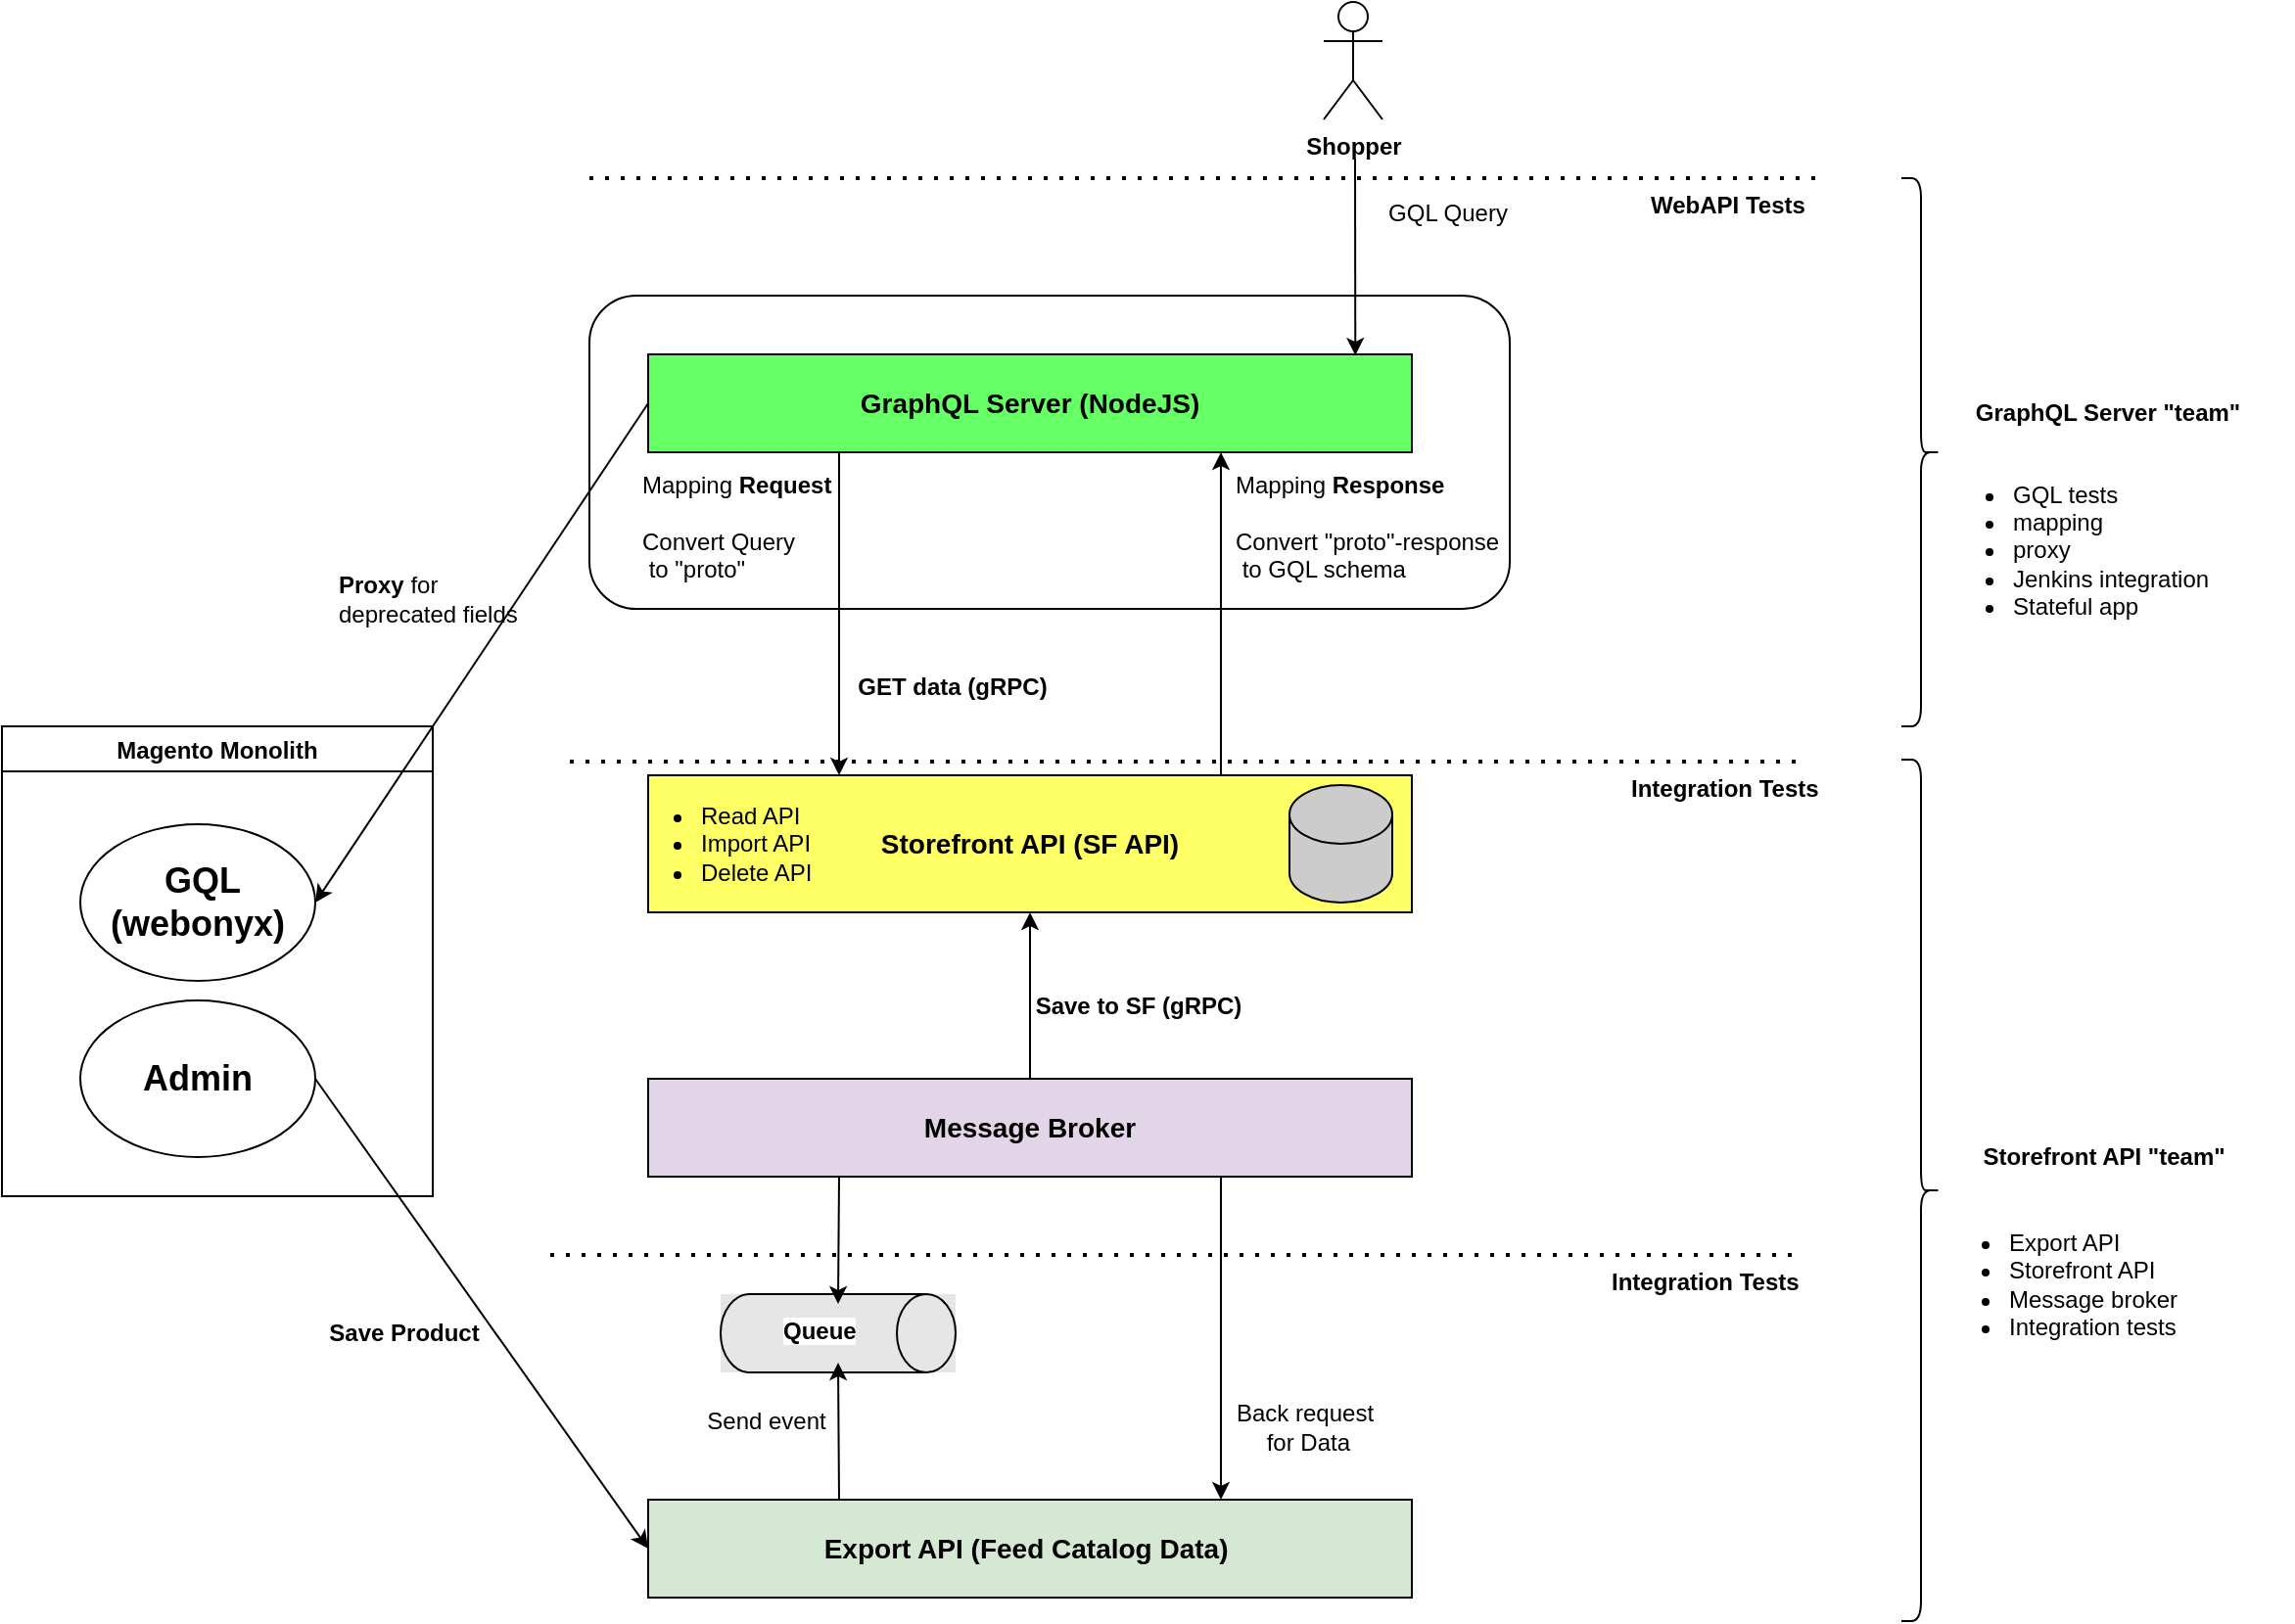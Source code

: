 <mxfile version="13.6.5" type="github" pages="3">
  <diagram id="z_3OlUZgvgA4r3jRaCpC" name="Responsibilities">
    <mxGraphModel dx="2330" dy="1812" grid="1" gridSize="10" guides="1" tooltips="1" connect="1" arrows="1" fold="1" page="1" pageScale="1" pageWidth="850" pageHeight="1100" math="0" shadow="0">
      <root>
        <mxCell id="0" />
        <mxCell id="1" parent="0" />
        <mxCell id="OfhyGZPmbudF-7aOh3mg-1" value="" style="rounded=1;whiteSpace=wrap;html=1;" parent="1" vertex="1">
          <mxGeometry x="20" y="-920" width="470" height="160" as="geometry" />
        </mxCell>
        <mxCell id="OfhyGZPmbudF-7aOh3mg-2" value="&lt;b&gt;&lt;font style=&quot;font-size: 14px&quot;&gt;Export API (Feed Catalog Data)&amp;nbsp;&lt;/font&gt;&lt;/b&gt;" style="rounded=0;whiteSpace=wrap;html=1;fillColor=#D5E8D4;" parent="1" vertex="1">
          <mxGeometry x="50" y="-305" width="390" height="50" as="geometry" />
        </mxCell>
        <mxCell id="OfhyGZPmbudF-7aOh3mg-3" value="&lt;b&gt;&lt;font style=&quot;font-size: 14px&quot;&gt;Message Broker&lt;/font&gt;&lt;/b&gt;" style="rounded=0;whiteSpace=wrap;html=1;fillColor=#E1D5E7;" parent="1" vertex="1">
          <mxGeometry x="50" y="-520" width="390" height="50" as="geometry" />
        </mxCell>
        <mxCell id="OfhyGZPmbudF-7aOh3mg-4" value="&lt;b&gt;&lt;font style=&quot;font-size: 14px&quot;&gt;Storefront API (SF API)&lt;/font&gt;&lt;/b&gt;" style="rounded=0;whiteSpace=wrap;html=1;fillColor=#FFFF66;" parent="1" vertex="1">
          <mxGeometry x="50" y="-675" width="390" height="70" as="geometry" />
        </mxCell>
        <mxCell id="OfhyGZPmbudF-7aOh3mg-5" value="&lt;b&gt;&lt;font style=&quot;font-size: 14px&quot;&gt;GraphQL Server (NodeJS)&lt;/font&gt;&lt;/b&gt;" style="rounded=0;whiteSpace=wrap;html=1;fillColor=#66FF66;" parent="1" vertex="1">
          <mxGeometry x="50" y="-890" width="390" height="50" as="geometry" />
        </mxCell>
        <mxCell id="OfhyGZPmbudF-7aOh3mg-6" value="" style="endArrow=classic;html=1;exitX=0.25;exitY=1;exitDx=0;exitDy=0;entryX=0.25;entryY=0;entryDx=0;entryDy=0;" parent="1" source="OfhyGZPmbudF-7aOh3mg-5" target="OfhyGZPmbudF-7aOh3mg-4" edge="1">
          <mxGeometry width="50" height="50" relative="1" as="geometry">
            <mxPoint x="160" y="-710" as="sourcePoint" />
            <mxPoint x="210" y="-760" as="targetPoint" />
          </mxGeometry>
        </mxCell>
        <mxCell id="OfhyGZPmbudF-7aOh3mg-7" value="" style="endArrow=classic;html=1;exitX=0.75;exitY=0;exitDx=0;exitDy=0;entryX=0.75;entryY=1;entryDx=0;entryDy=0;" parent="1" source="OfhyGZPmbudF-7aOh3mg-4" target="OfhyGZPmbudF-7aOh3mg-5" edge="1">
          <mxGeometry width="50" height="50" relative="1" as="geometry">
            <mxPoint x="157.5" y="-830" as="sourcePoint" />
            <mxPoint x="157.5" y="-750" as="targetPoint" />
          </mxGeometry>
        </mxCell>
        <mxCell id="OfhyGZPmbudF-7aOh3mg-8" value="Mapping &lt;b&gt;Request&lt;br&gt;&lt;/b&gt;&lt;br&gt;Convert Query&lt;br&gt;&amp;nbsp;to &quot;proto&quot;&amp;nbsp;" style="text;html=1;align=left;verticalAlign=middle;resizable=0;points=[];autosize=1;" parent="1" vertex="1">
          <mxGeometry x="45" y="-832" width="110" height="60" as="geometry" />
        </mxCell>
        <mxCell id="OfhyGZPmbudF-7aOh3mg-9" value="Mapping &lt;b&gt;Response&lt;/b&gt;&lt;br&gt;&lt;br&gt;Convert &quot;proto&quot;-response&lt;br&gt;&amp;nbsp;to GQL schema&amp;nbsp;" style="text;html=1;align=left;verticalAlign=middle;resizable=0;points=[];autosize=1;" parent="1" vertex="1">
          <mxGeometry x="348" y="-832" width="150" height="60" as="geometry" />
        </mxCell>
        <mxCell id="OfhyGZPmbudF-7aOh3mg-10" value="Send event" style="text;html=1;align=center;verticalAlign=middle;resizable=0;points=[];autosize=1;" parent="1" vertex="1">
          <mxGeometry x="70" y="-355" width="80" height="20" as="geometry" />
        </mxCell>
        <mxCell id="OfhyGZPmbudF-7aOh3mg-11" value="" style="endArrow=classic;html=1;exitX=0.75;exitY=1;exitDx=0;exitDy=0;entryX=0.75;entryY=0;entryDx=0;entryDy=0;" parent="1" source="OfhyGZPmbudF-7aOh3mg-3" target="OfhyGZPmbudF-7aOh3mg-2" edge="1">
          <mxGeometry width="50" height="50" relative="1" as="geometry">
            <mxPoint x="157.5" y="-700" as="sourcePoint" />
            <mxPoint x="157.5" y="-620" as="targetPoint" />
          </mxGeometry>
        </mxCell>
        <mxCell id="OfhyGZPmbudF-7aOh3mg-12" value="Back request&lt;br&gt;&amp;nbsp;for Data" style="text;html=1;align=center;verticalAlign=middle;resizable=0;points=[];autosize=1;" parent="1" vertex="1">
          <mxGeometry x="340" y="-357" width="90" height="30" as="geometry" />
        </mxCell>
        <mxCell id="OfhyGZPmbudF-7aOh3mg-13" value="&lt;b&gt;Shopper&lt;/b&gt;" style="shape=umlActor;verticalLabelPosition=bottom;verticalAlign=top;html=1;outlineConnect=0;" parent="1" vertex="1">
          <mxGeometry x="395" y="-1070" width="30" height="60" as="geometry" />
        </mxCell>
        <mxCell id="OfhyGZPmbudF-7aOh3mg-14" value="" style="endArrow=classic;html=1;entryX=0.926;entryY=0.011;entryDx=0;entryDy=0;entryPerimeter=0;" parent="1" target="OfhyGZPmbudF-7aOh3mg-5" edge="1">
          <mxGeometry width="50" height="50" relative="1" as="geometry">
            <mxPoint x="411" y="-990" as="sourcePoint" />
            <mxPoint x="320" y="-880" as="targetPoint" />
          </mxGeometry>
        </mxCell>
        <mxCell id="OfhyGZPmbudF-7aOh3mg-17" value="&lt;b&gt;Proxy&lt;/b&gt; for&lt;br&gt;deprecated fields " style="text;html=1;align=left;verticalAlign=middle;resizable=0;points=[];autosize=1;" parent="1" vertex="1">
          <mxGeometry x="-110" y="-780" width="110" height="30" as="geometry" />
        </mxCell>
        <mxCell id="OfhyGZPmbudF-7aOh3mg-18" value="&lt;div style=&quot;text-align: left&quot;&gt;&lt;span&gt;GQL Query&lt;/span&gt;&lt;/div&gt;&lt;div style=&quot;text-align: left&quot;&gt;&lt;br&gt;&lt;/div&gt;" style="text;html=1;align=center;verticalAlign=middle;resizable=0;points=[];autosize=1;" parent="1" vertex="1">
          <mxGeometry x="418" y="-970" width="80" height="30" as="geometry" />
        </mxCell>
        <mxCell id="OfhyGZPmbudF-7aOh3mg-21" value="" style="group" parent="1" vertex="1" connectable="0">
          <mxGeometry x="-120" y="-400" width="90" height="20" as="geometry" />
        </mxCell>
        <mxCell id="OfhyGZPmbudF-7aOh3mg-23" value="&lt;b&gt;Save Product&lt;/b&gt;" style="text;html=1;align=center;verticalAlign=middle;resizable=0;points=[];autosize=1;" parent="OfhyGZPmbudF-7aOh3mg-21" vertex="1">
          <mxGeometry width="90" height="20" as="geometry" />
        </mxCell>
        <mxCell id="OfhyGZPmbudF-7aOh3mg-24" value="" style="shape=cylinder2;whiteSpace=wrap;html=1;boundedLbl=1;backgroundOutline=1;size=15;fillColor=#CCCCCC;" parent="1" vertex="1">
          <mxGeometry x="377.5" y="-670" width="52.5" height="60" as="geometry" />
        </mxCell>
        <mxCell id="OfhyGZPmbudF-7aOh3mg-25" style="edgeStyle=orthogonalEdgeStyle;rounded=0;orthogonalLoop=1;jettySize=auto;html=1;exitX=0.5;exitY=0;exitDx=0;exitDy=0;entryX=0.5;entryY=1;entryDx=0;entryDy=0;" parent="1" source="OfhyGZPmbudF-7aOh3mg-3" target="OfhyGZPmbudF-7aOh3mg-4" edge="1">
          <mxGeometry relative="1" as="geometry">
            <mxPoint x="239.787" y="-570.149" as="sourcePoint" />
            <mxPoint x="240" y="-600" as="targetPoint" />
          </mxGeometry>
        </mxCell>
        <mxCell id="OfhyGZPmbudF-7aOh3mg-31" value="" style="group" parent="1" vertex="1" connectable="0">
          <mxGeometry x="20" y="-580.0" width="600" height="40.0" as="geometry" />
        </mxCell>
        <mxCell id="OfhyGZPmbudF-7aOh3mg-34" value="" style="group" parent="OfhyGZPmbudF-7aOh3mg-31" vertex="1" connectable="0">
          <mxGeometry x="240" y="-20.0" width="100.333" height="52.612" as="geometry" />
        </mxCell>
        <mxCell id="OfhyGZPmbudF-7aOh3mg-35" value="&lt;b&gt;Save to SF (gRPC)&lt;/b&gt;" style="text;html=1;align=center;verticalAlign=middle;resizable=0;points=[];autosize=1;" parent="OfhyGZPmbudF-7aOh3mg-34" vertex="1">
          <mxGeometry x="-19.667" y="32.612" width="120" height="20" as="geometry" />
        </mxCell>
        <mxCell id="OfhyGZPmbudF-7aOh3mg-36" value="" style="group" parent="1" vertex="1" connectable="0">
          <mxGeometry y="-430.0" width="640" height="40.0" as="geometry" />
        </mxCell>
        <mxCell id="OfhyGZPmbudF-7aOh3mg-37" value="&lt;font face=&quot;helvetica&quot;&gt;&lt;b&gt;Integration Tests&lt;/b&gt;&lt;/font&gt;" style="text;whiteSpace=wrap;html=1;" parent="OfhyGZPmbudF-7aOh3mg-36" vertex="1">
          <mxGeometry x="540" width="100" height="40" as="geometry" />
        </mxCell>
        <mxCell id="OfhyGZPmbudF-7aOh3mg-38" value="" style="endArrow=none;dashed=1;html=1;dashPattern=1 3;strokeWidth=2;entryX=1;entryY=0;entryDx=0;entryDy=0;" parent="OfhyGZPmbudF-7aOh3mg-36" target="OfhyGZPmbudF-7aOh3mg-37" edge="1">
          <mxGeometry width="50" height="50" relative="1" as="geometry">
            <mxPoint as="sourcePoint" />
            <mxPoint x="560" y="-10.0" as="targetPoint" />
          </mxGeometry>
        </mxCell>
        <mxCell id="OfhyGZPmbudF-7aOh3mg-41" value="&lt;ul&gt;&lt;li&gt;Read API&amp;nbsp;&lt;/li&gt;&lt;li&gt;Import API&lt;/li&gt;&lt;li&gt;Delete API&lt;/li&gt;&lt;/ul&gt;" style="text;strokeColor=none;fillColor=none;html=1;whiteSpace=wrap;verticalAlign=middle;overflow=hidden;" parent="1" vertex="1">
          <mxGeometry x="35" y="-680" width="105" height="80" as="geometry" />
        </mxCell>
        <mxCell id="OfhyGZPmbudF-7aOh3mg-42" value="" style="group;fillColor=#E6E6E6;" parent="1" vertex="1" connectable="0">
          <mxGeometry x="87" y="-410" width="120" height="40" as="geometry" />
        </mxCell>
        <mxCell id="OfhyGZPmbudF-7aOh3mg-43" value="" style="shape=cylinder2;whiteSpace=wrap;html=1;boundedLbl=1;backgroundOutline=1;size=15;fillColor=#E6E6E6;rotation=90;" parent="OfhyGZPmbudF-7aOh3mg-42" vertex="1">
          <mxGeometry x="40" y="-40" width="40" height="120" as="geometry" />
        </mxCell>
        <mxCell id="OfhyGZPmbudF-7aOh3mg-44" value="&lt;span style=&quot;color: rgb(0 , 0 , 0) ; font-family: &amp;#34;helvetica&amp;#34; ; font-size: 12px ; font-style: normal ; letter-spacing: normal ; text-align: center ; text-indent: 0px ; text-transform: none ; word-spacing: 0px ; background-color: rgb(255 , 255 , 255) ; display: inline ; float: none&quot;&gt;&lt;b&gt;Queue&lt;/b&gt;&lt;/span&gt;" style="text;whiteSpace=wrap;html=1;" parent="OfhyGZPmbudF-7aOh3mg-42" vertex="1">
          <mxGeometry x="30" y="5" width="60" height="30" as="geometry" />
        </mxCell>
        <mxCell id="OfhyGZPmbudF-7aOh3mg-45" value="" style="endArrow=classic;html=1;entryX=0.5;entryY=1;entryDx=0;entryDy=0;exitX=0.25;exitY=0;exitDx=0;exitDy=0;" parent="1" source="OfhyGZPmbudF-7aOh3mg-2" target="OfhyGZPmbudF-7aOh3mg-44" edge="1">
          <mxGeometry width="50" height="50" relative="1" as="geometry">
            <mxPoint x="200" y="-340" as="sourcePoint" />
            <mxPoint x="250" y="-390" as="targetPoint" />
          </mxGeometry>
        </mxCell>
        <mxCell id="OfhyGZPmbudF-7aOh3mg-46" value="" style="endArrow=classic;html=1;entryX=0.5;entryY=0;entryDx=0;entryDy=0;exitX=0.25;exitY=1;exitDx=0;exitDy=0;" parent="1" source="OfhyGZPmbudF-7aOh3mg-3" target="OfhyGZPmbudF-7aOh3mg-44" edge="1">
          <mxGeometry width="50" height="50" relative="1" as="geometry">
            <mxPoint x="157.5" y="-295" as="sourcePoint" />
            <mxPoint x="157" y="-365" as="targetPoint" />
          </mxGeometry>
        </mxCell>
        <mxCell id="OfhyGZPmbudF-7aOh3mg-47" value="" style="shape=curlyBracket;whiteSpace=wrap;html=1;rounded=1;fillColor=#FFFFFF;direction=west;" parent="1" vertex="1">
          <mxGeometry x="690" y="-980" width="20" height="280" as="geometry" />
        </mxCell>
        <mxCell id="OfhyGZPmbudF-7aOh3mg-48" value="" style="shape=curlyBracket;whiteSpace=wrap;html=1;rounded=1;fillColor=#FFFFFF;direction=west;" parent="1" vertex="1">
          <mxGeometry x="690" y="-683" width="20" height="440" as="geometry" />
        </mxCell>
        <mxCell id="OfhyGZPmbudF-7aOh3mg-49" value="&lt;font face=&quot;helvetica&quot;&gt;&lt;b&gt;WebAPI Tests&lt;/b&gt;&lt;/font&gt;" style="text;whiteSpace=wrap;html=1;" parent="1" vertex="1">
          <mxGeometry x="560" y="-980.0" width="120" height="40" as="geometry" />
        </mxCell>
        <mxCell id="OfhyGZPmbudF-7aOh3mg-50" value="" style="endArrow=none;dashed=1;html=1;dashPattern=1 3;strokeWidth=2;entryX=0.75;entryY=0;entryDx=0;entryDy=0;" parent="1" target="OfhyGZPmbudF-7aOh3mg-49" edge="1">
          <mxGeometry width="50" height="50" relative="1" as="geometry">
            <mxPoint x="20" y="-980" as="sourcePoint" />
            <mxPoint x="580" y="-260.0" as="targetPoint" />
          </mxGeometry>
        </mxCell>
        <mxCell id="OfhyGZPmbudF-7aOh3mg-27" value="&lt;span style=&quot;font-family: &amp;#34;helvetica&amp;#34;&quot;&gt;&lt;b&gt;Integration Tests&lt;/b&gt;&lt;/span&gt;" style="text;whiteSpace=wrap;html=1;" parent="1" vertex="1">
          <mxGeometry x="550" y="-682.0" width="120" height="40" as="geometry" />
        </mxCell>
        <mxCell id="OfhyGZPmbudF-7aOh3mg-28" value="" style="endArrow=none;dashed=1;html=1;dashPattern=1 3;strokeWidth=2;entryX=0.75;entryY=0;entryDx=0;entryDy=0;" parent="1" target="OfhyGZPmbudF-7aOh3mg-27" edge="1">
          <mxGeometry width="50" height="50" relative="1" as="geometry">
            <mxPoint x="10" y="-682.0" as="sourcePoint" />
            <mxPoint x="570" y="-692" as="targetPoint" />
          </mxGeometry>
        </mxCell>
        <mxCell id="OfhyGZPmbudF-7aOh3mg-52" value="&lt;b&gt;GraphQL Server &quot;team&quot;&lt;/b&gt;" style="text;html=1;align=center;verticalAlign=middle;resizable=0;points=[];autosize=1;" parent="1" vertex="1">
          <mxGeometry x="720" y="-870" width="150" height="20" as="geometry" />
        </mxCell>
        <mxCell id="OfhyGZPmbudF-7aOh3mg-53" value="&lt;ul&gt;&lt;li&gt;GQL tests&lt;/li&gt;&lt;li&gt;mapping&lt;/li&gt;&lt;li&gt;proxy&lt;/li&gt;&lt;li&gt;Jenkins integration&lt;/li&gt;&lt;li&gt;Stateful app&lt;/li&gt;&lt;/ul&gt;" style="text;strokeColor=none;fillColor=none;html=1;whiteSpace=wrap;verticalAlign=middle;overflow=hidden;" parent="1" vertex="1">
          <mxGeometry x="705" y="-840" width="185" height="90" as="geometry" />
        </mxCell>
        <mxCell id="OfhyGZPmbudF-7aOh3mg-54" value="&lt;b&gt;Storefront API &quot;team&quot;&lt;/b&gt;" style="text;html=1;align=center;verticalAlign=middle;resizable=0;points=[];autosize=1;" parent="1" vertex="1">
          <mxGeometry x="722.5" y="-490" width="140" height="20" as="geometry" />
        </mxCell>
        <mxCell id="OfhyGZPmbudF-7aOh3mg-55" value="&lt;ul&gt;&lt;li&gt;&lt;span&gt;Export API&lt;/span&gt;&lt;/li&gt;&lt;li&gt;&lt;span&gt;Storefront API&lt;/span&gt;&lt;/li&gt;&lt;li&gt;&lt;span&gt;Message broker&lt;/span&gt;&lt;/li&gt;&lt;li&gt;Integration tests&lt;/li&gt;&lt;/ul&gt;" style="text;strokeColor=none;fillColor=none;html=1;whiteSpace=wrap;verticalAlign=middle;overflow=hidden;" parent="1" vertex="1">
          <mxGeometry x="702.5" y="-460" width="185" height="90" as="geometry" />
        </mxCell>
        <mxCell id="DOh66vjn429_7vUQiMrh-3" value="" style="endArrow=classic;html=1;entryX=1;entryY=0.5;entryDx=0;entryDy=0;exitX=0;exitY=0.5;exitDx=0;exitDy=0;" parent="1" source="OfhyGZPmbudF-7aOh3mg-5" target="OfhyGZPmbudF-7aOh3mg-15" edge="1">
          <mxGeometry width="50" height="50" relative="1" as="geometry">
            <mxPoint x="100" y="-890" as="sourcePoint" />
            <mxPoint x="150" y="-940" as="targetPoint" />
          </mxGeometry>
        </mxCell>
        <mxCell id="7FXykCfGHmFtuD2JzCE0-4" value="Magento Monolith" style="swimlane;fillColor=none;" vertex="1" parent="1">
          <mxGeometry x="-280" y="-700" width="220" height="240" as="geometry" />
        </mxCell>
        <mxCell id="7FXykCfGHmFtuD2JzCE0-2" value="&lt;b&gt;&lt;font style=&quot;font-size: 18px&quot;&gt;Admin&lt;/font&gt;&lt;/b&gt;" style="ellipse;whiteSpace=wrap;html=1;" vertex="1" parent="7FXykCfGHmFtuD2JzCE0-4">
          <mxGeometry x="40" y="140" width="120" height="80" as="geometry" />
        </mxCell>
        <mxCell id="OfhyGZPmbudF-7aOh3mg-15" value="&lt;b&gt;&lt;font style=&quot;font-size: 18px&quot;&gt;&amp;nbsp;GQL&lt;br&gt;(webonyx)&lt;/font&gt;&lt;/b&gt;" style="ellipse;whiteSpace=wrap;html=1;" parent="7FXykCfGHmFtuD2JzCE0-4" vertex="1">
          <mxGeometry x="40" y="50" width="120" height="80" as="geometry" />
        </mxCell>
        <mxCell id="OfhyGZPmbudF-7aOh3mg-22" value="" style="endArrow=classic;html=1;entryX=0;entryY=0.5;entryDx=0;entryDy=0;exitX=1;exitY=0.5;exitDx=0;exitDy=0;" parent="1" source="7FXykCfGHmFtuD2JzCE0-2" target="OfhyGZPmbudF-7aOh3mg-2" edge="1">
          <mxGeometry width="50" height="50" relative="1" as="geometry">
            <mxPoint x="-150" y="-430" as="sourcePoint" />
            <mxPoint x="250" y="-245" as="targetPoint" />
          </mxGeometry>
        </mxCell>
        <mxCell id="39YnX_xoAGg8aVYI_1dN-1" value="&lt;b&gt;GET data (gRPC)&lt;/b&gt;" style="text;html=1;align=center;verticalAlign=middle;resizable=0;points=[];autosize=1;" vertex="1" parent="1">
          <mxGeometry x="150" y="-730" width="110" height="20" as="geometry" />
        </mxCell>
      </root>
    </mxGraphModel>
  </diagram>
  <diagram id="rL-VCGdM50RtdnKL-jvw" name="Dataflow">
    <mxGraphModel dx="1426" dy="715" grid="1" gridSize="10" guides="1" tooltips="1" connect="1" arrows="1" fold="1" page="1" pageScale="1" pageWidth="850" pageHeight="1100" math="0" shadow="0">
      <root>
        <mxCell id="4dy78sj4pTxISMzsEMFQ-0" />
        <mxCell id="4dy78sj4pTxISMzsEMFQ-1" parent="4dy78sj4pTxISMzsEMFQ-0" />
        <mxCell id="AHIlFwGsxdbZ3GGgYlJP-0" value="" style="group" parent="4dy78sj4pTxISMzsEMFQ-1" vertex="1" connectable="0">
          <mxGeometry x="20" y="40" width="880" height="985" as="geometry" />
        </mxCell>
        <mxCell id="AHIlFwGsxdbZ3GGgYlJP-1" value="" style="rounded=1;whiteSpace=wrap;html=1;" parent="AHIlFwGsxdbZ3GGgYlJP-0" vertex="1">
          <mxGeometry x="20" y="160" width="470" height="160" as="geometry" />
        </mxCell>
        <mxCell id="AHIlFwGsxdbZ3GGgYlJP-2" value="Export API&amp;nbsp;" style="rounded=0;whiteSpace=wrap;html=1;" parent="AHIlFwGsxdbZ3GGgYlJP-0" vertex="1">
          <mxGeometry x="50" y="775" width="390" height="50" as="geometry" />
        </mxCell>
        <mxCell id="AHIlFwGsxdbZ3GGgYlJP-3" value="Message Broker (MB)" style="rounded=0;whiteSpace=wrap;html=1;" parent="AHIlFwGsxdbZ3GGgYlJP-0" vertex="1">
          <mxGeometry x="50" y="560" width="390" height="50" as="geometry" />
        </mxCell>
        <mxCell id="AHIlFwGsxdbZ3GGgYlJP-4" value="Storefront API (SF API)" style="rounded=0;whiteSpace=wrap;html=1;fillColor=#FFFF66;" parent="AHIlFwGsxdbZ3GGgYlJP-0" vertex="1">
          <mxGeometry x="50" y="405" width="390" height="70" as="geometry" />
        </mxCell>
        <mxCell id="AHIlFwGsxdbZ3GGgYlJP-5" value="GraphQL Server (NodeJS)" style="rounded=0;whiteSpace=wrap;html=1;" parent="AHIlFwGsxdbZ3GGgYlJP-0" vertex="1">
          <mxGeometry x="50" y="190" width="390" height="50" as="geometry" />
        </mxCell>
        <mxCell id="AHIlFwGsxdbZ3GGgYlJP-6" value="" style="endArrow=classic;html=1;exitX=0.25;exitY=1;exitDx=0;exitDy=0;entryX=0.25;entryY=0;entryDx=0;entryDy=0;" parent="AHIlFwGsxdbZ3GGgYlJP-0" source="AHIlFwGsxdbZ3GGgYlJP-5" target="AHIlFwGsxdbZ3GGgYlJP-4" edge="1">
          <mxGeometry width="50" height="50" relative="1" as="geometry">
            <mxPoint x="160" y="370" as="sourcePoint" />
            <mxPoint x="210" y="320" as="targetPoint" />
          </mxGeometry>
        </mxCell>
        <mxCell id="AHIlFwGsxdbZ3GGgYlJP-7" value="" style="endArrow=classic;html=1;exitX=0.75;exitY=0;exitDx=0;exitDy=0;entryX=0.75;entryY=1;entryDx=0;entryDy=0;" parent="AHIlFwGsxdbZ3GGgYlJP-0" source="AHIlFwGsxdbZ3GGgYlJP-4" target="AHIlFwGsxdbZ3GGgYlJP-5" edge="1">
          <mxGeometry width="50" height="50" relative="1" as="geometry">
            <mxPoint x="157.5" y="250" as="sourcePoint" />
            <mxPoint x="157.5" y="330" as="targetPoint" />
          </mxGeometry>
        </mxCell>
        <mxCell id="AHIlFwGsxdbZ3GGgYlJP-8" value="Mapping &lt;b&gt;Request&lt;br&gt;&lt;/b&gt;&lt;br&gt;Convert Query&lt;br&gt;&amp;nbsp;to &quot;proto&quot;&amp;nbsp;" style="text;html=1;align=left;verticalAlign=middle;resizable=0;points=[];autosize=1;" parent="AHIlFwGsxdbZ3GGgYlJP-0" vertex="1">
          <mxGeometry x="45" y="248" width="110" height="60" as="geometry" />
        </mxCell>
        <mxCell id="AHIlFwGsxdbZ3GGgYlJP-9" value="Mapping &lt;b&gt;Response&lt;/b&gt;&lt;br&gt;&lt;br&gt;Convert &quot;proto&quot;-response&lt;br&gt;&amp;nbsp;to GQL schema&amp;nbsp;" style="text;html=1;align=left;verticalAlign=middle;resizable=0;points=[];autosize=1;" parent="AHIlFwGsxdbZ3GGgYlJP-0" vertex="1">
          <mxGeometry x="348" y="248" width="150" height="60" as="geometry" />
        </mxCell>
        <mxCell id="AHIlFwGsxdbZ3GGgYlJP-10" value="Send event" style="text;html=1;align=center;verticalAlign=middle;resizable=0;points=[];autosize=1;" parent="AHIlFwGsxdbZ3GGgYlJP-0" vertex="1">
          <mxGeometry x="70" y="725" width="80" height="20" as="geometry" />
        </mxCell>
        <mxCell id="AHIlFwGsxdbZ3GGgYlJP-11" value="" style="endArrow=classic;html=1;exitX=0.75;exitY=1;exitDx=0;exitDy=0;entryX=0.75;entryY=0;entryDx=0;entryDy=0;" parent="AHIlFwGsxdbZ3GGgYlJP-0" source="AHIlFwGsxdbZ3GGgYlJP-3" target="AHIlFwGsxdbZ3GGgYlJP-2" edge="1">
          <mxGeometry width="50" height="50" relative="1" as="geometry">
            <mxPoint x="157.5" y="380" as="sourcePoint" />
            <mxPoint x="157.5" y="460" as="targetPoint" />
          </mxGeometry>
        </mxCell>
        <mxCell id="AHIlFwGsxdbZ3GGgYlJP-12" value="Back request&lt;br&gt;&amp;nbsp;for Data" style="text;html=1;align=center;verticalAlign=middle;resizable=0;points=[];autosize=1;" parent="AHIlFwGsxdbZ3GGgYlJP-0" vertex="1">
          <mxGeometry x="340" y="723" width="90" height="30" as="geometry" />
        </mxCell>
        <mxCell id="AHIlFwGsxdbZ3GGgYlJP-13" value="Shopper" style="shape=umlActor;verticalLabelPosition=bottom;verticalAlign=top;html=1;outlineConnect=0;" parent="AHIlFwGsxdbZ3GGgYlJP-0" vertex="1">
          <mxGeometry x="395" y="10" width="30" height="60" as="geometry" />
        </mxCell>
        <mxCell id="AHIlFwGsxdbZ3GGgYlJP-14" value="" style="endArrow=classic;html=1;entryX=0.926;entryY=0.011;entryDx=0;entryDy=0;entryPerimeter=0;" parent="AHIlFwGsxdbZ3GGgYlJP-0" target="AHIlFwGsxdbZ3GGgYlJP-5" edge="1">
          <mxGeometry width="50" height="50" relative="1" as="geometry">
            <mxPoint x="411" y="90" as="sourcePoint" />
            <mxPoint x="320" y="200" as="targetPoint" />
          </mxGeometry>
        </mxCell>
        <mxCell id="AHIlFwGsxdbZ3GGgYlJP-15" value="Magento GQL&lt;br&gt;(webonyx)" style="ellipse;whiteSpace=wrap;html=1;" parent="AHIlFwGsxdbZ3GGgYlJP-0" vertex="1">
          <mxGeometry x="60" y="10" width="120" height="80" as="geometry" />
        </mxCell>
        <mxCell id="AHIlFwGsxdbZ3GGgYlJP-16" value="" style="endArrow=classic;startArrow=classic;html=1;entryX=0.5;entryY=1;entryDx=0;entryDy=0;" parent="AHIlFwGsxdbZ3GGgYlJP-0" target="AHIlFwGsxdbZ3GGgYlJP-15" edge="1">
          <mxGeometry width="50" height="50" relative="1" as="geometry">
            <mxPoint x="120" y="190" as="sourcePoint" />
            <mxPoint x="320" y="200" as="targetPoint" />
          </mxGeometry>
        </mxCell>
        <mxCell id="AHIlFwGsxdbZ3GGgYlJP-17" value="Proxy for&lt;br&gt;deprecated fields &lt;br&gt;&lt;i&gt;&amp;gt; products(type_id)&lt;/i&gt;" style="text;html=1;align=left;verticalAlign=middle;resizable=0;points=[];autosize=1;" parent="AHIlFwGsxdbZ3GGgYlJP-0" vertex="1">
          <mxGeometry x="130" y="110" width="120" height="50" as="geometry" />
        </mxCell>
        <mxCell id="AHIlFwGsxdbZ3GGgYlJP-18" value="&lt;div style=&quot;text-align: left&quot;&gt;&lt;span&gt;GQL Query&lt;/span&gt;&lt;/div&gt;&lt;div style=&quot;text-align: left&quot;&gt;&lt;span&gt;&lt;i&gt;&amp;gt; products(sku, type_id, thumbnail)&lt;/i&gt;&lt;/span&gt;&lt;/div&gt;" style="text;html=1;align=center;verticalAlign=middle;resizable=0;points=[];autosize=1;" parent="AHIlFwGsxdbZ3GGgYlJP-0" vertex="1">
          <mxGeometry x="410" y="120" width="200" height="30" as="geometry" />
        </mxCell>
        <mxCell id="AHIlFwGsxdbZ3GGgYlJP-19" value="&lt;h1&gt;&lt;font style=&quot;font-size: 14px&quot; color=&quot;#330066&quot;&gt;GQL Query&lt;/font&gt;&lt;/h1&gt;&lt;p&gt;&lt;font color=&quot;#4c0099&quot;&gt;&amp;nbsp; products(filter: { ...}) {&lt;br&gt;&lt;/font&gt;&lt;span style=&quot;color: rgb(76 , 0 , 153)&quot;&gt;&amp;nbsp; &amp;nbsp; items {&lt;br&gt;&lt;/span&gt;&lt;span style=&quot;color: rgb(76 , 0 , 153)&quot;&gt;&amp;nbsp; &amp;nbsp; &amp;nbsp; &amp;nbsp;sku&lt;br&gt;&amp;nbsp; &amp;nbsp; &amp;nbsp; &amp;nbsp;thumbnail&lt;br&gt;&lt;/span&gt;&lt;font color=&quot;#4c0099&quot;&gt;&amp;nbsp; &amp;nbsp; &amp;nbsp; &amp;nbsp;type_id&amp;nbsp;&lt;/font&gt;&lt;span&gt;&amp;nbsp;//deprecated&lt;br&gt;&lt;/span&gt;&lt;span style=&quot;color: rgb(76 , 0 , 153)&quot;&gt;&amp;nbsp; &amp;nbsp; &amp;nbsp; }&lt;br&gt;&amp;nbsp; }&amp;nbsp;&lt;/span&gt;&lt;/p&gt;" style="text;html=1;strokeColor=none;fillColor=none;spacing=5;spacingTop=-20;whiteSpace=wrap;overflow=hidden;rounded=0;" parent="AHIlFwGsxdbZ3GGgYlJP-0" vertex="1">
          <mxGeometry x="620" width="260" height="230" as="geometry" />
        </mxCell>
        <mxCell id="AHIlFwGsxdbZ3GGgYlJP-20" value="Magento&amp;nbsp;&lt;br&gt;Backoffice" style="ellipse;whiteSpace=wrap;html=1;" parent="AHIlFwGsxdbZ3GGgYlJP-0" vertex="1">
          <mxGeometry x="185" y="905" width="120" height="80" as="geometry" />
        </mxCell>
        <mxCell id="AHIlFwGsxdbZ3GGgYlJP-21" value="" style="group" parent="AHIlFwGsxdbZ3GGgYlJP-0" vertex="1" connectable="0">
          <mxGeometry x="245" y="855" width="90" height="20" as="geometry" />
        </mxCell>
        <mxCell id="AHIlFwGsxdbZ3GGgYlJP-22" value="Save Product" style="text;html=1;align=center;verticalAlign=middle;resizable=0;points=[];autosize=1;" parent="AHIlFwGsxdbZ3GGgYlJP-21" vertex="1">
          <mxGeometry width="90" height="20" as="geometry" />
        </mxCell>
        <mxCell id="AHIlFwGsxdbZ3GGgYlJP-23" value="" style="shape=cylinder2;whiteSpace=wrap;html=1;boundedLbl=1;backgroundOutline=1;size=15;fillColor=#CCCCCC;" parent="AHIlFwGsxdbZ3GGgYlJP-0" vertex="1">
          <mxGeometry x="377.5" y="410" width="52.5" height="60" as="geometry" />
        </mxCell>
        <mxCell id="AHIlFwGsxdbZ3GGgYlJP-24" style="edgeStyle=orthogonalEdgeStyle;rounded=0;orthogonalLoop=1;jettySize=auto;html=1;exitX=0.5;exitY=0;exitDx=0;exitDy=0;entryX=0.5;entryY=1;entryDx=0;entryDy=0;" parent="AHIlFwGsxdbZ3GGgYlJP-0" source="AHIlFwGsxdbZ3GGgYlJP-3" target="AHIlFwGsxdbZ3GGgYlJP-4" edge="1">
          <mxGeometry relative="1" as="geometry">
            <mxPoint x="239.787" y="509.851" as="sourcePoint" />
            <mxPoint x="240" y="480" as="targetPoint" />
          </mxGeometry>
        </mxCell>
        <mxCell id="AHIlFwGsxdbZ3GGgYlJP-25" value="" style="group" parent="AHIlFwGsxdbZ3GGgYlJP-0" vertex="1" connectable="0">
          <mxGeometry y="350.0" width="600" height="40.0" as="geometry" />
        </mxCell>
        <mxCell id="AHIlFwGsxdbZ3GGgYlJP-26" value="&lt;span style=&quot;color: rgb(0 , 0 , 0) ; font-family: &amp;#34;helvetica&amp;#34; ; font-size: 12px ; font-style: normal ; font-weight: 400 ; letter-spacing: normal ; text-align: left ; text-indent: 0px ; text-transform: none ; word-spacing: 0px ; background-color: rgb(248 , 249 , 250) ; display: inline ; float: none&quot;&gt;Over&amp;nbsp;&lt;/span&gt;&lt;br style=&quot;color: rgb(0 , 0 , 0) ; font-family: &amp;#34;helvetica&amp;#34; ; font-size: 12px ; font-style: normal ; font-weight: 400 ; letter-spacing: normal ; text-align: left ; text-indent: 0px ; text-transform: none ; word-spacing: 0px&quot;&gt;&lt;span style=&quot;color: rgb(0 , 0 , 0) ; font-family: &amp;#34;helvetica&amp;#34; ; font-size: 12px ; font-style: normal ; font-weight: 400 ; letter-spacing: normal ; text-align: left ; text-indent: 0px ; text-transform: none ; word-spacing: 0px ; background-color: rgb(248 , 249 , 250) ; display: inline ; float: none&quot;&gt;gRPC&lt;/span&gt;" style="text;whiteSpace=wrap;html=1;" parent="AHIlFwGsxdbZ3GGgYlJP-25" vertex="1">
          <mxGeometry x="540" y="1.137e-13" width="60" height="40" as="geometry" />
        </mxCell>
        <mxCell id="AHIlFwGsxdbZ3GGgYlJP-27" value="" style="endArrow=none;dashed=1;html=1;dashPattern=1 3;strokeWidth=2;entryX=0.5;entryY=0;entryDx=0;entryDy=0;" parent="AHIlFwGsxdbZ3GGgYlJP-25" target="AHIlFwGsxdbZ3GGgYlJP-26" edge="1">
          <mxGeometry width="50" height="50" relative="1" as="geometry">
            <mxPoint as="sourcePoint" />
            <mxPoint x="560" y="-10.0" as="targetPoint" />
          </mxGeometry>
        </mxCell>
        <mxCell id="AHIlFwGsxdbZ3GGgYlJP-28" value="&amp;gt; Request(sku, images)&lt;br&gt;&lt;i style=&quot;text-align: left&quot;&gt;thumbnail &amp;gt;&amp;gt; images&lt;/i&gt;" style="text;html=1;align=center;verticalAlign=middle;resizable=0;points=[];autosize=1;" parent="AHIlFwGsxdbZ3GGgYlJP-25" vertex="1">
          <mxGeometry x="10" y="15.0" width="140" height="30" as="geometry" />
        </mxCell>
        <mxCell id="AHIlFwGsxdbZ3GGgYlJP-29" value="&amp;gt; Response({sku: &quot;&quot;, images: []})&lt;br&gt;" style="text;html=1;align=center;verticalAlign=middle;resizable=0;points=[];autosize=1;" parent="AHIlFwGsxdbZ3GGgYlJP-25" vertex="1">
          <mxGeometry x="340" y="20.0" width="190" height="20" as="geometry" />
        </mxCell>
        <mxCell id="AHIlFwGsxdbZ3GGgYlJP-30" value="" style="group" parent="AHIlFwGsxdbZ3GGgYlJP-0" vertex="1" connectable="0">
          <mxGeometry y="510.0" width="600" height="40.0" as="geometry" />
        </mxCell>
        <mxCell id="AHIlFwGsxdbZ3GGgYlJP-31" value="&lt;span style=&quot;color: rgb(0 , 0 , 0) ; font-family: &amp;#34;helvetica&amp;#34; ; font-size: 12px ; font-style: normal ; font-weight: 400 ; letter-spacing: normal ; text-align: left ; text-indent: 0px ; text-transform: none ; word-spacing: 0px ; background-color: rgb(248 , 249 , 250) ; display: inline ; float: none&quot;&gt;Over&amp;nbsp;&lt;/span&gt;&lt;br style=&quot;color: rgb(0 , 0 , 0) ; font-family: &amp;#34;helvetica&amp;#34; ; font-size: 12px ; font-style: normal ; font-weight: 400 ; letter-spacing: normal ; text-align: left ; text-indent: 0px ; text-transform: none ; word-spacing: 0px&quot;&gt;&lt;span style=&quot;color: rgb(0 , 0 , 0) ; font-family: &amp;#34;helvetica&amp;#34; ; font-size: 12px ; font-style: normal ; font-weight: 400 ; letter-spacing: normal ; text-align: left ; text-indent: 0px ; text-transform: none ; word-spacing: 0px ; background-color: rgb(248 , 249 , 250) ; display: inline ; float: none&quot;&gt;gRPC&lt;/span&gt;" style="text;whiteSpace=wrap;html=1;" parent="AHIlFwGsxdbZ3GGgYlJP-30" vertex="1">
          <mxGeometry x="540" width="60" height="40" as="geometry" />
        </mxCell>
        <mxCell id="AHIlFwGsxdbZ3GGgYlJP-32" value="" style="endArrow=none;dashed=1;html=1;dashPattern=1 3;strokeWidth=2;entryX=0.5;entryY=0;entryDx=0;entryDy=0;" parent="AHIlFwGsxdbZ3GGgYlJP-30" target="AHIlFwGsxdbZ3GGgYlJP-31" edge="1">
          <mxGeometry width="50" height="50" relative="1" as="geometry">
            <mxPoint as="sourcePoint" />
            <mxPoint x="560" y="-10.0" as="targetPoint" />
          </mxGeometry>
        </mxCell>
        <mxCell id="AHIlFwGsxdbZ3GGgYlJP-33" value="" style="group" parent="AHIlFwGsxdbZ3GGgYlJP-30" vertex="1" connectable="0">
          <mxGeometry x="240" y="-20.0" width="80" height="52.612" as="geometry" />
        </mxCell>
        <mxCell id="AHIlFwGsxdbZ3GGgYlJP-34" value="Save to SF&lt;br&gt;" style="text;html=1;align=center;verticalAlign=middle;resizable=0;points=[];autosize=1;" parent="AHIlFwGsxdbZ3GGgYlJP-33" vertex="1">
          <mxGeometry x="5.333" y="32.612" width="70" height="20" as="geometry" />
        </mxCell>
        <mxCell id="AHIlFwGsxdbZ3GGgYlJP-35" value="" style="group" parent="AHIlFwGsxdbZ3GGgYlJP-0" vertex="1" connectable="0">
          <mxGeometry y="650.0" width="600" height="40.0" as="geometry" />
        </mxCell>
        <mxCell id="AHIlFwGsxdbZ3GGgYlJP-36" value="&lt;span style=&quot;color: rgb(0 , 0 , 0) ; font-family: &amp;#34;helvetica&amp;#34; ; font-size: 12px ; font-style: normal ; font-weight: 400 ; letter-spacing: normal ; text-align: left ; text-indent: 0px ; text-transform: none ; word-spacing: 0px ; background-color: rgb(248 , 249 , 250) ; display: inline ; float: none&quot;&gt;Over&amp;nbsp;&lt;/span&gt;&lt;br style=&quot;color: rgb(0 , 0 , 0) ; font-family: &amp;#34;helvetica&amp;#34; ; font-size: 12px ; font-style: normal ; font-weight: 400 ; letter-spacing: normal ; text-align: left ; text-indent: 0px ; text-transform: none ; word-spacing: 0px&quot;&gt;&lt;span style=&quot;color: rgb(0 , 0 , 0) ; font-family: &amp;#34;helvetica&amp;#34; ; font-size: 12px ; font-style: normal ; font-weight: 400 ; letter-spacing: normal ; text-align: left ; text-indent: 0px ; text-transform: none ; word-spacing: 0px ; background-color: rgb(248 , 249 , 250) ; display: inline ; float: none&quot;&gt;REST&lt;/span&gt;" style="text;whiteSpace=wrap;html=1;" parent="AHIlFwGsxdbZ3GGgYlJP-35" vertex="1">
          <mxGeometry x="540" width="60" height="40" as="geometry" />
        </mxCell>
        <mxCell id="AHIlFwGsxdbZ3GGgYlJP-37" value="" style="endArrow=none;dashed=1;html=1;dashPattern=1 3;strokeWidth=2;entryX=0.5;entryY=0;entryDx=0;entryDy=0;" parent="AHIlFwGsxdbZ3GGgYlJP-35" target="AHIlFwGsxdbZ3GGgYlJP-36" edge="1">
          <mxGeometry width="50" height="50" relative="1" as="geometry">
            <mxPoint as="sourcePoint" />
            <mxPoint x="560" y="-10.0" as="targetPoint" />
          </mxGeometry>
        </mxCell>
        <mxCell id="AHIlFwGsxdbZ3GGgYlJP-38" value="" style="group" parent="AHIlFwGsxdbZ3GGgYlJP-35" vertex="1" connectable="0">
          <mxGeometry x="240" y="-20.0" width="80" height="52.612" as="geometry" />
        </mxCell>
        <mxCell id="AHIlFwGsxdbZ3GGgYlJP-39" value="Save to SF&lt;br&gt;" style="text;html=1;align=center;verticalAlign=middle;resizable=0;points=[];autosize=1;" parent="AHIlFwGsxdbZ3GGgYlJP-38" vertex="1">
          <mxGeometry x="5.333" y="32.612" width="70" height="20" as="geometry" />
        </mxCell>
        <mxCell id="AHIlFwGsxdbZ3GGgYlJP-40" value="&lt;ul&gt;&lt;li&gt;Read API&amp;nbsp;&lt;/li&gt;&lt;li&gt;Import API&lt;/li&gt;&lt;li&gt;Delete API&lt;/li&gt;&lt;/ul&gt;" style="text;strokeColor=none;fillColor=none;html=1;whiteSpace=wrap;verticalAlign=middle;overflow=hidden;" parent="AHIlFwGsxdbZ3GGgYlJP-0" vertex="1">
          <mxGeometry x="35" y="400" width="105" height="80" as="geometry" />
        </mxCell>
        <mxCell id="AHIlFwGsxdbZ3GGgYlJP-41" value="" style="group" parent="AHIlFwGsxdbZ3GGgYlJP-0" vertex="1" connectable="0">
          <mxGeometry x="87" y="670" width="120" height="40" as="geometry" />
        </mxCell>
        <mxCell id="AHIlFwGsxdbZ3GGgYlJP-42" value="" style="shape=cylinder2;whiteSpace=wrap;html=1;boundedLbl=1;backgroundOutline=1;size=15;fillColor=#FFFFFF;rotation=90;" parent="AHIlFwGsxdbZ3GGgYlJP-41" vertex="1">
          <mxGeometry x="40" y="-40" width="40" height="120" as="geometry" />
        </mxCell>
        <mxCell id="AHIlFwGsxdbZ3GGgYlJP-43" value="&lt;meta charset=&quot;utf-8&quot;&gt;&lt;span style=&quot;color: rgb(0, 0, 0); font-family: helvetica; font-size: 12px; font-style: normal; font-weight: 400; letter-spacing: normal; text-align: center; text-indent: 0px; text-transform: none; word-spacing: 0px; background-color: rgb(255, 255, 255); display: inline; float: none;&quot;&gt;Queue&lt;/span&gt;" style="text;whiteSpace=wrap;html=1;" parent="AHIlFwGsxdbZ3GGgYlJP-41" vertex="1">
          <mxGeometry x="30" y="5" width="60" height="30" as="geometry" />
        </mxCell>
        <mxCell id="AHIlFwGsxdbZ3GGgYlJP-44" value="" style="endArrow=classic;html=1;entryX=0.5;entryY=1;entryDx=0;entryDy=0;exitX=0.25;exitY=0;exitDx=0;exitDy=0;" parent="AHIlFwGsxdbZ3GGgYlJP-0" source="AHIlFwGsxdbZ3GGgYlJP-2" target="AHIlFwGsxdbZ3GGgYlJP-43" edge="1">
          <mxGeometry width="50" height="50" relative="1" as="geometry">
            <mxPoint x="200" y="740" as="sourcePoint" />
            <mxPoint x="250" y="690" as="targetPoint" />
          </mxGeometry>
        </mxCell>
        <mxCell id="AHIlFwGsxdbZ3GGgYlJP-45" value="" style="endArrow=classic;html=1;entryX=0.5;entryY=0;entryDx=0;entryDy=0;exitX=0.25;exitY=1;exitDx=0;exitDy=0;" parent="AHIlFwGsxdbZ3GGgYlJP-0" source="AHIlFwGsxdbZ3GGgYlJP-3" target="AHIlFwGsxdbZ3GGgYlJP-43" edge="1">
          <mxGeometry width="50" height="50" relative="1" as="geometry">
            <mxPoint x="157.5" y="785" as="sourcePoint" />
            <mxPoint x="157" y="715" as="targetPoint" />
          </mxGeometry>
        </mxCell>
        <mxCell id="AHIlFwGsxdbZ3GGgYlJP-46" value="" style="shape=curlyBracket;whiteSpace=wrap;html=1;rounded=1;fillColor=#FFFFFF;direction=west;" parent="AHIlFwGsxdbZ3GGgYlJP-0" vertex="1">
          <mxGeometry x="780" y="80" width="20" height="280" as="geometry" />
        </mxCell>
        <mxCell id="AHIlFwGsxdbZ3GGgYlJP-47" value="" style="shape=curlyBracket;whiteSpace=wrap;html=1;rounded=1;fillColor=#FFFFFF;direction=west;" parent="AHIlFwGsxdbZ3GGgYlJP-0" vertex="1">
          <mxGeometry x="780" y="400" width="20" height="440" as="geometry" />
        </mxCell>
        <mxCell id="AHIlFwGsxdbZ3GGgYlJP-48" value="" style="endArrow=classic;html=1;entryX=0.5;entryY=1;entryDx=0;entryDy=0;exitX=0.5;exitY=0;exitDx=0;exitDy=0;" parent="AHIlFwGsxdbZ3GGgYlJP-0" source="AHIlFwGsxdbZ3GGgYlJP-20" target="AHIlFwGsxdbZ3GGgYlJP-2" edge="1">
          <mxGeometry width="50" height="50" relative="1" as="geometry">
            <mxPoint x="110" y="1055" as="sourcePoint" />
            <mxPoint x="160" y="1005" as="targetPoint" />
          </mxGeometry>
        </mxCell>
      </root>
    </mxGraphModel>
  </diagram>
  <diagram id="DUr7TY5aUi4pnyEDon0X" name="Current State">
    <mxGraphModel dx="987" dy="1575" grid="1" gridSize="10" guides="1" tooltips="1" connect="1" arrows="1" fold="1" page="1" pageScale="1" pageWidth="850" pageHeight="1100" math="0" shadow="0">
      <root>
        <mxCell id="BqZDFzsi2WXLfjEjda6c-0" />
        <mxCell id="BqZDFzsi2WXLfjEjda6c-1" parent="BqZDFzsi2WXLfjEjda6c-0" />
        <mxCell id="BqZDFzsi2WXLfjEjda6c-279" value="" style="group" vertex="1" connectable="0" parent="BqZDFzsi2WXLfjEjda6c-1">
          <mxGeometry x="208" y="-14" width="317" height="830" as="geometry" />
        </mxCell>
        <mxCell id="BqZDFzsi2WXLfjEjda6c-135" value="" style="shape=image;html=1;verticalAlign=top;verticalLabelPosition=bottom;labelBackgroundColor=#ffffff;imageAspect=0;aspect=fixed;image=https://cdn4.iconfinder.com/data/icons/icocentre-free-icons/137/f-check_256-128.png" vertex="1" parent="BqZDFzsi2WXLfjEjda6c-279">
          <mxGeometry x="151.5" y="124" width="18" height="18" as="geometry" />
        </mxCell>
        <mxCell id="BqZDFzsi2WXLfjEjda6c-136" value="" style="shape=image;html=1;verticalAlign=top;verticalLabelPosition=bottom;labelBackgroundColor=#ffffff;imageAspect=0;aspect=fixed;image=https://cdn4.iconfinder.com/data/icons/icocentre-free-icons/137/f-check_256-128.png" vertex="1" parent="BqZDFzsi2WXLfjEjda6c-279">
          <mxGeometry x="208" y="124" width="18" height="18" as="geometry" />
        </mxCell>
        <mxCell id="BqZDFzsi2WXLfjEjda6c-260" value="" style="shape=image;html=1;verticalAlign=top;verticalLabelPosition=bottom;labelBackgroundColor=#ffffff;imageAspect=0;aspect=fixed;image=https://cdn4.iconfinder.com/data/icons/icocentre-free-icons/137/f-check_256-128.png" vertex="1" parent="BqZDFzsi2WXLfjEjda6c-279">
          <mxGeometry x="151.5" y="164" width="18" height="18" as="geometry" />
        </mxCell>
        <mxCell id="BqZDFzsi2WXLfjEjda6c-261" value="" style="shape=image;html=1;verticalAlign=top;verticalLabelPosition=bottom;labelBackgroundColor=#ffffff;imageAspect=0;aspect=fixed;image=https://cdn4.iconfinder.com/data/icons/icocentre-free-icons/137/f-check_256-128.png" vertex="1" parent="BqZDFzsi2WXLfjEjda6c-279">
          <mxGeometry x="208" y="164" width="18" height="18" as="geometry" />
        </mxCell>
        <mxCell id="BqZDFzsi2WXLfjEjda6c-262" value="" style="shape=image;html=1;verticalAlign=top;verticalLabelPosition=bottom;labelBackgroundColor=#ffffff;imageAspect=0;aspect=fixed;image=https://cdn4.iconfinder.com/data/icons/icocentre-free-icons/137/f-check_256-128.png" vertex="1" parent="BqZDFzsi2WXLfjEjda6c-279">
          <mxGeometry x="151.5" y="204" width="18" height="18" as="geometry" />
        </mxCell>
        <mxCell id="BqZDFzsi2WXLfjEjda6c-263" value="" style="shape=image;html=1;verticalAlign=top;verticalLabelPosition=bottom;labelBackgroundColor=#ffffff;imageAspect=0;aspect=fixed;image=https://cdn4.iconfinder.com/data/icons/icocentre-free-icons/137/f-check_256-128.png" vertex="1" parent="BqZDFzsi2WXLfjEjda6c-279">
          <mxGeometry x="208" y="204" width="18" height="18" as="geometry" />
        </mxCell>
        <mxCell id="BqZDFzsi2WXLfjEjda6c-264" value="" style="shape=image;html=1;verticalAlign=top;verticalLabelPosition=bottom;labelBackgroundColor=#ffffff;imageAspect=0;aspect=fixed;image=https://cdn4.iconfinder.com/data/icons/icocentre-free-icons/137/f-check_256-128.png" vertex="1" parent="BqZDFzsi2WXLfjEjda6c-279">
          <mxGeometry x="151.5" y="244" width="18" height="18" as="geometry" />
        </mxCell>
        <mxCell id="BqZDFzsi2WXLfjEjda6c-265" value="" style="shape=image;html=1;verticalAlign=top;verticalLabelPosition=bottom;labelBackgroundColor=#ffffff;imageAspect=0;aspect=fixed;image=https://cdn4.iconfinder.com/data/icons/icocentre-free-icons/137/f-check_256-128.png" vertex="1" parent="BqZDFzsi2WXLfjEjda6c-279">
          <mxGeometry x="208" y="244" width="18" height="18" as="geometry" />
        </mxCell>
        <mxCell id="BqZDFzsi2WXLfjEjda6c-266" value="" style="shape=image;html=1;verticalAlign=top;verticalLabelPosition=bottom;labelBackgroundColor=#ffffff;imageAspect=0;aspect=fixed;image=https://cdn4.iconfinder.com/data/icons/icocentre-free-icons/137/f-check_256-128.png" vertex="1" parent="BqZDFzsi2WXLfjEjda6c-279">
          <mxGeometry x="151.5" y="284" width="18" height="18" as="geometry" />
        </mxCell>
        <mxCell id="BqZDFzsi2WXLfjEjda6c-268" value="" style="shape=image;html=1;verticalAlign=top;verticalLabelPosition=bottom;labelBackgroundColor=#ffffff;imageAspect=0;aspect=fixed;image=https://cdn4.iconfinder.com/data/icons/icocentre-free-icons/137/f-check_256-128.png" vertex="1" parent="BqZDFzsi2WXLfjEjda6c-279">
          <mxGeometry x="151.5" y="364" width="18" height="18" as="geometry" />
        </mxCell>
        <mxCell id="BqZDFzsi2WXLfjEjda6c-269" value="" style="shape=image;html=1;verticalAlign=top;verticalLabelPosition=bottom;labelBackgroundColor=#ffffff;imageAspect=0;aspect=fixed;image=https://cdn4.iconfinder.com/data/icons/icocentre-free-icons/137/f-check_256-128.png" vertex="1" parent="BqZDFzsi2WXLfjEjda6c-279">
          <mxGeometry x="151.5" y="484" width="18" height="18" as="geometry" />
        </mxCell>
        <mxCell id="BqZDFzsi2WXLfjEjda6c-270" value="" style="shape=image;html=1;verticalAlign=top;verticalLabelPosition=bottom;labelBackgroundColor=#ffffff;imageAspect=0;aspect=fixed;image=https://cdn4.iconfinder.com/data/icons/icocentre-free-icons/137/f-check_256-128.png" vertex="1" parent="BqZDFzsi2WXLfjEjda6c-279">
          <mxGeometry x="151.5" y="604" width="18" height="18" as="geometry" />
        </mxCell>
        <mxCell id="BqZDFzsi2WXLfjEjda6c-271" value="" style="shape=image;html=1;verticalAlign=top;verticalLabelPosition=bottom;labelBackgroundColor=#ffffff;imageAspect=0;aspect=fixed;image=https://cdn4.iconfinder.com/data/icons/icocentre-free-icons/137/f-check_256-128.png" vertex="1" parent="BqZDFzsi2WXLfjEjda6c-279">
          <mxGeometry x="151.5" y="564" width="18" height="18" as="geometry" />
        </mxCell>
        <mxCell id="BqZDFzsi2WXLfjEjda6c-272" value="" style="shape=image;html=1;verticalAlign=top;verticalLabelPosition=bottom;labelBackgroundColor=#ffffff;imageAspect=0;aspect=fixed;image=https://cdn4.iconfinder.com/data/icons/icocentre-free-icons/137/f-check_256-128.png" vertex="1" parent="BqZDFzsi2WXLfjEjda6c-279">
          <mxGeometry x="153.5" y="522" width="18" height="18" as="geometry" />
        </mxCell>
        <mxCell id="BqZDFzsi2WXLfjEjda6c-273" value="" style="shape=image;html=1;verticalAlign=top;verticalLabelPosition=bottom;labelBackgroundColor=#ffffff;imageAspect=0;aspect=fixed;image=https://cdn4.iconfinder.com/data/icons/icocentre-free-icons/137/f-check_256-128.png" vertex="1" parent="BqZDFzsi2WXLfjEjda6c-279">
          <mxGeometry x="153.5" y="684" width="18" height="18" as="geometry" />
        </mxCell>
        <mxCell id="BqZDFzsi2WXLfjEjda6c-274" value="" style="shape=image;html=1;verticalAlign=top;verticalLabelPosition=bottom;labelBackgroundColor=#ffffff;imageAspect=0;aspect=fixed;image=https://cdn4.iconfinder.com/data/icons/icocentre-free-icons/137/f-check_256-128.png" vertex="1" parent="BqZDFzsi2WXLfjEjda6c-279">
          <mxGeometry x="208" y="684" width="18" height="18" as="geometry" />
        </mxCell>
        <mxCell id="BqZDFzsi2WXLfjEjda6c-4" value="&lt;p style=&quot;font-weight: 400 ; text-align: left ; margin: 10px 0px 0px ; padding: 0px ; color: rgb(23 , 43 , 77) ; background-color: rgb(255 , 255 , 255) ; outline: none&quot;&gt;&lt;span style=&quot;outline: none&quot;&gt;&lt;b&gt;&lt;font style=&quot;font-size: 18px&quot;&gt;Current State (coverage)&lt;/font&gt;&lt;/b&gt;&lt;/span&gt;&lt;/p&gt;&lt;div&gt;&lt;span style=&quot;outline: none&quot;&gt;&lt;b&gt;&lt;font style=&quot;font-size: 18px&quot;&gt;&lt;br&gt;&lt;/font&gt;&lt;/b&gt;&lt;/span&gt;&lt;/div&gt;" style="shape=table;html=1;whiteSpace=wrap;startSize=30;container=1;collapsible=0;childLayout=tableLayout;fontStyle=1;align=center;" vertex="1" parent="BqZDFzsi2WXLfjEjda6c-279">
          <mxGeometry width="317" height="790" as="geometry" />
        </mxCell>
        <mxCell id="BqZDFzsi2WXLfjEjda6c-5" value="" style="shape=partialRectangle;html=1;whiteSpace=wrap;collapsible=0;dropTarget=0;pointerEvents=0;fillColor=none;top=0;left=0;bottom=0;right=0;points=[[0,0.5],[1,0.5]];portConstraint=eastwest;" vertex="1" parent="BqZDFzsi2WXLfjEjda6c-4">
          <mxGeometry y="30" width="317" height="40" as="geometry" />
        </mxCell>
        <mxCell id="BqZDFzsi2WXLfjEjda6c-21" style="shape=partialRectangle;html=1;whiteSpace=wrap;connectable=0;fillColor=none;top=0;left=0;bottom=0;right=0;overflow=hidden;" vertex="1" parent="BqZDFzsi2WXLfjEjda6c-5">
          <mxGeometry width="80" height="40" as="geometry" />
        </mxCell>
        <mxCell id="BqZDFzsi2WXLfjEjda6c-6" value="" style="shape=partialRectangle;html=1;whiteSpace=wrap;connectable=0;fillColor=none;top=0;left=0;bottom=0;right=0;overflow=hidden;" vertex="1" parent="BqZDFzsi2WXLfjEjda6c-5">
          <mxGeometry x="80" width="60" height="40" as="geometry" />
        </mxCell>
        <mxCell id="BqZDFzsi2WXLfjEjda6c-18" value="Exported&lt;br&gt;&lt;font style=&quot;font-size: 6px&quot;&gt;(Feed/Provider )&lt;/font&gt;" style="shape=partialRectangle;html=1;whiteSpace=wrap;connectable=0;fillColor=none;top=0;left=0;bottom=0;right=0;overflow=hidden;fontStyle=1" vertex="1" parent="BqZDFzsi2WXLfjEjda6c-5">
          <mxGeometry x="140" width="62" height="40" as="geometry" />
        </mxCell>
        <mxCell id="BqZDFzsi2WXLfjEjda6c-7" value="SF API" style="shape=partialRectangle;html=1;whiteSpace=wrap;connectable=0;fillColor=none;top=0;left=0;bottom=0;right=0;overflow=hidden;fontStyle=1" vertex="1" parent="BqZDFzsi2WXLfjEjda6c-5">
          <mxGeometry x="202" width="52" height="40" as="geometry" />
        </mxCell>
        <mxCell id="BqZDFzsi2WXLfjEjda6c-8" value="GQL" style="shape=partialRectangle;html=1;whiteSpace=wrap;connectable=0;fillColor=none;top=0;left=0;bottom=0;right=0;overflow=hidden;fontStyle=1" vertex="1" parent="BqZDFzsi2WXLfjEjda6c-5">
          <mxGeometry x="254" width="63" height="40" as="geometry" />
        </mxCell>
        <mxCell id="BqZDFzsi2WXLfjEjda6c-9" value="" style="shape=partialRectangle;html=1;whiteSpace=wrap;collapsible=0;dropTarget=0;pointerEvents=0;fillColor=none;top=0;left=0;bottom=0;right=0;points=[[0,0.5],[1,0.5]];portConstraint=eastwest;" vertex="1" parent="BqZDFzsi2WXLfjEjda6c-4">
          <mxGeometry y="70" width="317" height="40" as="geometry" />
        </mxCell>
        <mxCell id="BqZDFzsi2WXLfjEjda6c-22" value="&lt;span&gt;&lt;b&gt;Products&lt;/b&gt;&lt;/span&gt;" style="shape=partialRectangle;html=1;whiteSpace=wrap;connectable=0;fillColor=none;top=0;left=0;bottom=0;right=0;overflow=hidden;" vertex="1" parent="BqZDFzsi2WXLfjEjda6c-9">
          <mxGeometry width="80" height="40" as="geometry" />
        </mxCell>
        <mxCell id="BqZDFzsi2WXLfjEjda6c-10" value="" style="shape=partialRectangle;html=1;whiteSpace=wrap;connectable=0;fillColor=none;top=0;left=0;bottom=0;right=0;overflow=hidden;" vertex="1" parent="BqZDFzsi2WXLfjEjda6c-9">
          <mxGeometry x="80" width="60" height="40" as="geometry" />
        </mxCell>
        <mxCell id="BqZDFzsi2WXLfjEjda6c-19" style="shape=partialRectangle;html=1;whiteSpace=wrap;connectable=0;fillColor=none;top=0;left=0;bottom=0;right=0;overflow=hidden;" vertex="1" parent="BqZDFzsi2WXLfjEjda6c-9">
          <mxGeometry x="140" width="62" height="40" as="geometry" />
        </mxCell>
        <mxCell id="BqZDFzsi2WXLfjEjda6c-11" value="" style="shape=partialRectangle;html=1;whiteSpace=wrap;connectable=0;fillColor=none;top=0;left=0;bottom=0;right=0;overflow=hidden;" vertex="1" parent="BqZDFzsi2WXLfjEjda6c-9">
          <mxGeometry x="202" width="52" height="40" as="geometry" />
        </mxCell>
        <mxCell id="BqZDFzsi2WXLfjEjda6c-12" value="" style="shape=partialRectangle;html=1;whiteSpace=wrap;connectable=0;fillColor=none;top=0;left=0;bottom=0;right=0;overflow=hidden;" vertex="1" parent="BqZDFzsi2WXLfjEjda6c-9">
          <mxGeometry x="254" width="63" height="40" as="geometry" />
        </mxCell>
        <mxCell id="BqZDFzsi2WXLfjEjda6c-13" value="" style="shape=partialRectangle;html=1;whiteSpace=wrap;collapsible=0;dropTarget=0;pointerEvents=0;fillColor=none;top=0;left=0;bottom=0;right=0;points=[[0,0.5],[1,0.5]];portConstraint=eastwest;" vertex="1" parent="BqZDFzsi2WXLfjEjda6c-4">
          <mxGeometry y="110" width="317" height="40" as="geometry" />
        </mxCell>
        <mxCell id="BqZDFzsi2WXLfjEjda6c-23" style="shape=partialRectangle;html=1;whiteSpace=wrap;connectable=0;fillColor=none;top=0;left=0;bottom=0;right=0;overflow=hidden;" vertex="1" parent="BqZDFzsi2WXLfjEjda6c-13">
          <mxGeometry width="80" height="40" as="geometry" />
        </mxCell>
        <mxCell id="BqZDFzsi2WXLfjEjda6c-14" value="Dynamic Attributes" style="shape=partialRectangle;html=1;whiteSpace=wrap;connectable=0;fillColor=none;top=0;left=0;bottom=0;right=0;overflow=hidden;" vertex="1" parent="BqZDFzsi2WXLfjEjda6c-13">
          <mxGeometry x="80" width="60" height="40" as="geometry" />
        </mxCell>
        <mxCell id="BqZDFzsi2WXLfjEjda6c-20" style="shape=partialRectangle;html=1;whiteSpace=wrap;connectable=0;fillColor=none;top=0;left=0;bottom=0;right=0;overflow=hidden;" vertex="1" parent="BqZDFzsi2WXLfjEjda6c-13">
          <mxGeometry x="140" width="62" height="40" as="geometry" />
        </mxCell>
        <mxCell id="BqZDFzsi2WXLfjEjda6c-15" value="" style="shape=partialRectangle;html=1;whiteSpace=wrap;connectable=0;fillColor=none;top=0;left=0;bottom=0;right=0;overflow=hidden;" vertex="1" parent="BqZDFzsi2WXLfjEjda6c-13">
          <mxGeometry x="202" width="52" height="40" as="geometry" />
        </mxCell>
        <mxCell id="BqZDFzsi2WXLfjEjda6c-16" value="" style="shape=partialRectangle;html=1;whiteSpace=wrap;connectable=0;fillColor=none;top=0;left=0;bottom=0;right=0;overflow=hidden;" vertex="1" parent="BqZDFzsi2WXLfjEjda6c-13">
          <mxGeometry x="254" width="63" height="40" as="geometry" />
        </mxCell>
        <mxCell id="BqZDFzsi2WXLfjEjda6c-36" style="shape=partialRectangle;html=1;whiteSpace=wrap;collapsible=0;dropTarget=0;pointerEvents=0;fillColor=none;top=0;left=0;bottom=0;right=0;points=[[0,0.5],[1,0.5]];portConstraint=eastwest;" vertex="1" parent="BqZDFzsi2WXLfjEjda6c-4">
          <mxGeometry y="150" width="317" height="40" as="geometry" />
        </mxCell>
        <mxCell id="BqZDFzsi2WXLfjEjda6c-37" style="shape=partialRectangle;html=1;whiteSpace=wrap;connectable=0;fillColor=none;top=0;left=0;bottom=0;right=0;overflow=hidden;" vertex="1" parent="BqZDFzsi2WXLfjEjda6c-36">
          <mxGeometry width="80" height="40" as="geometry" />
        </mxCell>
        <mxCell id="BqZDFzsi2WXLfjEjda6c-38" value="Categories" style="shape=partialRectangle;html=1;whiteSpace=wrap;connectable=0;fillColor=none;top=0;left=0;bottom=0;right=0;overflow=hidden;" vertex="1" parent="BqZDFzsi2WXLfjEjda6c-36">
          <mxGeometry x="80" width="60" height="40" as="geometry" />
        </mxCell>
        <mxCell id="BqZDFzsi2WXLfjEjda6c-39" style="shape=partialRectangle;html=1;whiteSpace=wrap;connectable=0;fillColor=none;top=0;left=0;bottom=0;right=0;overflow=hidden;" vertex="1" parent="BqZDFzsi2WXLfjEjda6c-36">
          <mxGeometry x="140" width="62" height="40" as="geometry" />
        </mxCell>
        <mxCell id="BqZDFzsi2WXLfjEjda6c-40" style="shape=partialRectangle;html=1;whiteSpace=wrap;connectable=0;fillColor=none;top=0;left=0;bottom=0;right=0;overflow=hidden;" vertex="1" parent="BqZDFzsi2WXLfjEjda6c-36">
          <mxGeometry x="202" width="52" height="40" as="geometry" />
        </mxCell>
        <mxCell id="BqZDFzsi2WXLfjEjda6c-41" style="shape=partialRectangle;html=1;whiteSpace=wrap;connectable=0;fillColor=none;top=0;left=0;bottom=0;right=0;overflow=hidden;" vertex="1" parent="BqZDFzsi2WXLfjEjda6c-36">
          <mxGeometry x="254" width="63" height="40" as="geometry" />
        </mxCell>
        <mxCell id="BqZDFzsi2WXLfjEjda6c-30" style="shape=partialRectangle;html=1;whiteSpace=wrap;collapsible=0;dropTarget=0;pointerEvents=0;fillColor=none;top=0;left=0;bottom=0;right=0;points=[[0,0.5],[1,0.5]];portConstraint=eastwest;" vertex="1" parent="BqZDFzsi2WXLfjEjda6c-4">
          <mxGeometry y="190" width="317" height="40" as="geometry" />
        </mxCell>
        <mxCell id="BqZDFzsi2WXLfjEjda6c-31" style="shape=partialRectangle;html=1;whiteSpace=wrap;connectable=0;fillColor=none;top=0;left=0;bottom=0;right=0;overflow=hidden;" vertex="1" parent="BqZDFzsi2WXLfjEjda6c-30">
          <mxGeometry width="80" height="40" as="geometry" />
        </mxCell>
        <mxCell id="BqZDFzsi2WXLfjEjda6c-32" value="Images&lt;br&gt;Video" style="shape=partialRectangle;html=1;whiteSpace=wrap;connectable=0;fillColor=none;top=0;left=0;bottom=0;right=0;overflow=hidden;" vertex="1" parent="BqZDFzsi2WXLfjEjda6c-30">
          <mxGeometry x="80" width="60" height="40" as="geometry" />
        </mxCell>
        <mxCell id="BqZDFzsi2WXLfjEjda6c-33" style="shape=partialRectangle;html=1;whiteSpace=wrap;connectable=0;fillColor=none;top=0;left=0;bottom=0;right=0;overflow=hidden;" vertex="1" parent="BqZDFzsi2WXLfjEjda6c-30">
          <mxGeometry x="140" width="62" height="40" as="geometry" />
        </mxCell>
        <mxCell id="BqZDFzsi2WXLfjEjda6c-34" style="shape=partialRectangle;html=1;whiteSpace=wrap;connectable=0;fillColor=none;top=0;left=0;bottom=0;right=0;overflow=hidden;" vertex="1" parent="BqZDFzsi2WXLfjEjda6c-30">
          <mxGeometry x="202" width="52" height="40" as="geometry" />
        </mxCell>
        <mxCell id="BqZDFzsi2WXLfjEjda6c-35" style="shape=partialRectangle;html=1;whiteSpace=wrap;connectable=0;fillColor=none;top=0;left=0;bottom=0;right=0;overflow=hidden;" vertex="1" parent="BqZDFzsi2WXLfjEjda6c-30">
          <mxGeometry x="254" width="63" height="40" as="geometry" />
        </mxCell>
        <mxCell id="BqZDFzsi2WXLfjEjda6c-24" style="shape=partialRectangle;html=1;whiteSpace=wrap;collapsible=0;dropTarget=0;pointerEvents=0;fillColor=none;top=0;left=0;bottom=0;right=0;points=[[0,0.5],[1,0.5]];portConstraint=eastwest;" vertex="1" parent="BqZDFzsi2WXLfjEjda6c-4">
          <mxGeometry y="230" width="317" height="40" as="geometry" />
        </mxCell>
        <mxCell id="BqZDFzsi2WXLfjEjda6c-25" value="" style="shape=partialRectangle;html=1;whiteSpace=wrap;connectable=0;fillColor=none;top=0;left=0;bottom=0;right=0;overflow=hidden;" vertex="1" parent="BqZDFzsi2WXLfjEjda6c-24">
          <mxGeometry width="80" height="40" as="geometry" />
        </mxCell>
        <mxCell id="BqZDFzsi2WXLfjEjda6c-26" value="Custom Options" style="shape=partialRectangle;html=1;whiteSpace=wrap;connectable=0;fillColor=none;top=0;left=0;bottom=0;right=0;overflow=hidden;" vertex="1" parent="BqZDFzsi2WXLfjEjda6c-24">
          <mxGeometry x="80" width="60" height="40" as="geometry" />
        </mxCell>
        <mxCell id="BqZDFzsi2WXLfjEjda6c-27" style="shape=partialRectangle;html=1;whiteSpace=wrap;connectable=0;fillColor=none;top=0;left=0;bottom=0;right=0;overflow=hidden;" vertex="1" parent="BqZDFzsi2WXLfjEjda6c-24">
          <mxGeometry x="140" width="62" height="40" as="geometry" />
        </mxCell>
        <mxCell id="BqZDFzsi2WXLfjEjda6c-28" style="shape=partialRectangle;html=1;whiteSpace=wrap;connectable=0;fillColor=none;top=0;left=0;bottom=0;right=0;overflow=hidden;" vertex="1" parent="BqZDFzsi2WXLfjEjda6c-24">
          <mxGeometry x="202" width="52" height="40" as="geometry" />
        </mxCell>
        <mxCell id="BqZDFzsi2WXLfjEjda6c-29" style="shape=partialRectangle;html=1;whiteSpace=wrap;connectable=0;fillColor=none;top=0;left=0;bottom=0;right=0;overflow=hidden;" vertex="1" parent="BqZDFzsi2WXLfjEjda6c-24">
          <mxGeometry x="254" width="63" height="40" as="geometry" />
        </mxCell>
        <mxCell id="BqZDFzsi2WXLfjEjda6c-60" style="shape=partialRectangle;html=1;whiteSpace=wrap;collapsible=0;dropTarget=0;pointerEvents=0;fillColor=none;top=0;left=0;bottom=0;right=0;points=[[0,0.5],[1,0.5]];portConstraint=eastwest;" vertex="1" parent="BqZDFzsi2WXLfjEjda6c-4">
          <mxGeometry y="270" width="317" height="40" as="geometry" />
        </mxCell>
        <mxCell id="BqZDFzsi2WXLfjEjda6c-61" style="shape=partialRectangle;html=1;whiteSpace=wrap;connectable=0;fillColor=none;top=0;left=0;bottom=0;right=0;overflow=hidden;" vertex="1" parent="BqZDFzsi2WXLfjEjda6c-60">
          <mxGeometry width="80" height="40" as="geometry" />
        </mxCell>
        <mxCell id="BqZDFzsi2WXLfjEjda6c-62" value="Url Rewrites" style="shape=partialRectangle;html=1;whiteSpace=wrap;connectable=0;fillColor=none;top=0;left=0;bottom=0;right=0;overflow=hidden;" vertex="1" parent="BqZDFzsi2WXLfjEjda6c-60">
          <mxGeometry x="80" width="60" height="40" as="geometry" />
        </mxCell>
        <mxCell id="BqZDFzsi2WXLfjEjda6c-63" style="shape=partialRectangle;html=1;whiteSpace=wrap;connectable=0;fillColor=none;top=0;left=0;bottom=0;right=0;overflow=hidden;" vertex="1" parent="BqZDFzsi2WXLfjEjda6c-60">
          <mxGeometry x="140" width="62" height="40" as="geometry" />
        </mxCell>
        <mxCell id="BqZDFzsi2WXLfjEjda6c-64" style="shape=partialRectangle;html=1;whiteSpace=wrap;connectable=0;fillColor=none;top=0;left=0;bottom=0;right=0;overflow=hidden;" vertex="1" parent="BqZDFzsi2WXLfjEjda6c-60">
          <mxGeometry x="202" width="52" height="40" as="geometry" />
        </mxCell>
        <mxCell id="BqZDFzsi2WXLfjEjda6c-65" style="shape=partialRectangle;html=1;whiteSpace=wrap;connectable=0;fillColor=none;top=0;left=0;bottom=0;right=0;overflow=hidden;" vertex="1" parent="BqZDFzsi2WXLfjEjda6c-60">
          <mxGeometry x="254" width="63" height="40" as="geometry" />
        </mxCell>
        <mxCell id="BqZDFzsi2WXLfjEjda6c-54" style="shape=partialRectangle;html=1;whiteSpace=wrap;collapsible=0;dropTarget=0;pointerEvents=0;fillColor=none;top=0;left=0;bottom=0;right=0;points=[[0,0.5],[1,0.5]];portConstraint=eastwest;" vertex="1" parent="BqZDFzsi2WXLfjEjda6c-4">
          <mxGeometry y="310" width="317" height="40" as="geometry" />
        </mxCell>
        <mxCell id="BqZDFzsi2WXLfjEjda6c-55" style="shape=partialRectangle;html=1;whiteSpace=wrap;connectable=0;fillColor=none;top=0;left=0;bottom=0;right=0;overflow=hidden;" vertex="1" parent="BqZDFzsi2WXLfjEjda6c-54">
          <mxGeometry width="80" height="40" as="geometry" />
        </mxCell>
        <mxCell id="BqZDFzsi2WXLfjEjda6c-56" value="Prices" style="shape=partialRectangle;html=1;whiteSpace=wrap;connectable=0;fillColor=none;top=0;left=0;bottom=0;right=0;overflow=hidden;" vertex="1" parent="BqZDFzsi2WXLfjEjda6c-54">
          <mxGeometry x="80" width="60" height="40" as="geometry" />
        </mxCell>
        <mxCell id="BqZDFzsi2WXLfjEjda6c-57" style="shape=partialRectangle;html=1;whiteSpace=wrap;connectable=0;fillColor=none;top=0;left=0;bottom=0;right=0;overflow=hidden;" vertex="1" parent="BqZDFzsi2WXLfjEjda6c-54">
          <mxGeometry x="140" width="62" height="40" as="geometry" />
        </mxCell>
        <mxCell id="BqZDFzsi2WXLfjEjda6c-58" style="shape=partialRectangle;html=1;whiteSpace=wrap;connectable=0;fillColor=none;top=0;left=0;bottom=0;right=0;overflow=hidden;" vertex="1" parent="BqZDFzsi2WXLfjEjda6c-54">
          <mxGeometry x="202" width="52" height="40" as="geometry" />
        </mxCell>
        <mxCell id="BqZDFzsi2WXLfjEjda6c-59" style="shape=partialRectangle;html=1;whiteSpace=wrap;connectable=0;fillColor=none;top=0;left=0;bottom=0;right=0;overflow=hidden;" vertex="1" parent="BqZDFzsi2WXLfjEjda6c-54">
          <mxGeometry x="254" width="63" height="40" as="geometry" />
        </mxCell>
        <mxCell id="BqZDFzsi2WXLfjEjda6c-111" style="shape=partialRectangle;html=1;whiteSpace=wrap;collapsible=0;dropTarget=0;pointerEvents=0;fillColor=none;top=0;left=0;bottom=0;right=0;points=[[0,0.5],[1,0.5]];portConstraint=eastwest;" vertex="1" parent="BqZDFzsi2WXLfjEjda6c-4">
          <mxGeometry y="350" width="317" height="40" as="geometry" />
        </mxCell>
        <mxCell id="BqZDFzsi2WXLfjEjda6c-112" style="shape=partialRectangle;html=1;whiteSpace=wrap;connectable=0;fillColor=none;top=0;left=0;bottom=0;right=0;overflow=hidden;" vertex="1" parent="BqZDFzsi2WXLfjEjda6c-111">
          <mxGeometry width="80" height="40" as="geometry" />
        </mxCell>
        <mxCell id="BqZDFzsi2WXLfjEjda6c-113" value="&lt;meta charset=&quot;utf-8&quot;&gt;&lt;span style=&quot;color: rgb(0, 0, 0); font-family: helvetica; font-size: 12px; font-style: normal; font-weight: 400; letter-spacing: normal; text-align: center; text-indent: 0px; text-transform: none; word-spacing: 0px; background-color: rgb(248, 249, 250); display: inline; float: none;&quot;&gt;Product Links&lt;/span&gt;" style="shape=partialRectangle;html=1;whiteSpace=wrap;connectable=0;fillColor=none;top=0;left=0;bottom=0;right=0;overflow=hidden;" vertex="1" parent="BqZDFzsi2WXLfjEjda6c-111">
          <mxGeometry x="80" width="60" height="40" as="geometry" />
        </mxCell>
        <mxCell id="BqZDFzsi2WXLfjEjda6c-114" style="shape=partialRectangle;html=1;whiteSpace=wrap;connectable=0;fillColor=none;top=0;left=0;bottom=0;right=0;overflow=hidden;" vertex="1" parent="BqZDFzsi2WXLfjEjda6c-111">
          <mxGeometry x="140" width="62" height="40" as="geometry" />
        </mxCell>
        <mxCell id="BqZDFzsi2WXLfjEjda6c-115" style="shape=partialRectangle;html=1;whiteSpace=wrap;connectable=0;fillColor=none;top=0;left=0;bottom=0;right=0;overflow=hidden;" vertex="1" parent="BqZDFzsi2WXLfjEjda6c-111">
          <mxGeometry x="202" width="52" height="40" as="geometry" />
        </mxCell>
        <mxCell id="BqZDFzsi2WXLfjEjda6c-116" style="shape=partialRectangle;html=1;whiteSpace=wrap;connectable=0;fillColor=none;top=0;left=0;bottom=0;right=0;overflow=hidden;" vertex="1" parent="BqZDFzsi2WXLfjEjda6c-111">
          <mxGeometry x="254" width="63" height="40" as="geometry" />
        </mxCell>
        <mxCell id="BqZDFzsi2WXLfjEjda6c-129" style="shape=partialRectangle;html=1;whiteSpace=wrap;collapsible=0;dropTarget=0;pointerEvents=0;fillColor=none;top=0;left=0;bottom=0;right=0;points=[[0,0.5],[1,0.5]];portConstraint=eastwest;" vertex="1" parent="BqZDFzsi2WXLfjEjda6c-4">
          <mxGeometry y="390" width="317" height="40" as="geometry" />
        </mxCell>
        <mxCell id="BqZDFzsi2WXLfjEjda6c-130" style="shape=partialRectangle;html=1;whiteSpace=wrap;connectable=0;fillColor=none;top=0;left=0;bottom=0;right=0;overflow=hidden;" vertex="1" parent="BqZDFzsi2WXLfjEjda6c-129">
          <mxGeometry width="80" height="40" as="geometry" />
        </mxCell>
        <mxCell id="BqZDFzsi2WXLfjEjda6c-131" value="Reviews" style="shape=partialRectangle;html=1;whiteSpace=wrap;connectable=0;fillColor=none;top=0;left=0;bottom=0;right=0;overflow=hidden;" vertex="1" parent="BqZDFzsi2WXLfjEjda6c-129">
          <mxGeometry x="80" width="60" height="40" as="geometry" />
        </mxCell>
        <mxCell id="BqZDFzsi2WXLfjEjda6c-132" style="shape=partialRectangle;html=1;whiteSpace=wrap;connectable=0;fillColor=none;top=0;left=0;bottom=0;right=0;overflow=hidden;" vertex="1" parent="BqZDFzsi2WXLfjEjda6c-129">
          <mxGeometry x="140" width="62" height="40" as="geometry" />
        </mxCell>
        <mxCell id="BqZDFzsi2WXLfjEjda6c-133" style="shape=partialRectangle;html=1;whiteSpace=wrap;connectable=0;fillColor=none;top=0;left=0;bottom=0;right=0;overflow=hidden;" vertex="1" parent="BqZDFzsi2WXLfjEjda6c-129">
          <mxGeometry x="202" width="52" height="40" as="geometry" />
        </mxCell>
        <mxCell id="BqZDFzsi2WXLfjEjda6c-134" style="shape=partialRectangle;html=1;whiteSpace=wrap;connectable=0;fillColor=none;top=0;left=0;bottom=0;right=0;overflow=hidden;" vertex="1" parent="BqZDFzsi2WXLfjEjda6c-129">
          <mxGeometry x="254" width="63" height="40" as="geometry" />
        </mxCell>
        <mxCell id="BqZDFzsi2WXLfjEjda6c-48" style="shape=partialRectangle;html=1;whiteSpace=wrap;collapsible=0;dropTarget=0;pointerEvents=0;fillColor=none;top=0;left=0;bottom=0;right=0;points=[[0,0.5],[1,0.5]];portConstraint=eastwest;" vertex="1" parent="BqZDFzsi2WXLfjEjda6c-4">
          <mxGeometry y="430" width="317" height="40" as="geometry" />
        </mxCell>
        <mxCell id="BqZDFzsi2WXLfjEjda6c-49" value="&lt;b&gt;Complex products&lt;/b&gt;" style="shape=partialRectangle;html=1;whiteSpace=wrap;connectable=0;fillColor=none;top=0;left=0;bottom=0;right=0;overflow=hidden;" vertex="1" parent="BqZDFzsi2WXLfjEjda6c-48">
          <mxGeometry width="80" height="40" as="geometry" />
        </mxCell>
        <mxCell id="BqZDFzsi2WXLfjEjda6c-50" value="" style="shape=partialRectangle;html=1;whiteSpace=wrap;connectable=0;fillColor=none;top=0;left=0;bottom=0;right=0;overflow=hidden;" vertex="1" parent="BqZDFzsi2WXLfjEjda6c-48">
          <mxGeometry x="80" width="60" height="40" as="geometry" />
        </mxCell>
        <mxCell id="BqZDFzsi2WXLfjEjda6c-51" style="shape=partialRectangle;html=1;whiteSpace=wrap;connectable=0;fillColor=none;top=0;left=0;bottom=0;right=0;overflow=hidden;" vertex="1" parent="BqZDFzsi2WXLfjEjda6c-48">
          <mxGeometry x="140" width="62" height="40" as="geometry" />
        </mxCell>
        <mxCell id="BqZDFzsi2WXLfjEjda6c-52" style="shape=partialRectangle;html=1;whiteSpace=wrap;connectable=0;fillColor=none;top=0;left=0;bottom=0;right=0;overflow=hidden;" vertex="1" parent="BqZDFzsi2WXLfjEjda6c-48">
          <mxGeometry x="202" width="52" height="40" as="geometry" />
        </mxCell>
        <mxCell id="BqZDFzsi2WXLfjEjda6c-53" style="shape=partialRectangle;html=1;whiteSpace=wrap;connectable=0;fillColor=none;top=0;left=0;bottom=0;right=0;overflow=hidden;" vertex="1" parent="BqZDFzsi2WXLfjEjda6c-48">
          <mxGeometry x="254" width="63" height="40" as="geometry" />
        </mxCell>
        <mxCell id="BqZDFzsi2WXLfjEjda6c-42" style="shape=partialRectangle;html=1;whiteSpace=wrap;collapsible=0;dropTarget=0;pointerEvents=0;fillColor=none;top=0;left=0;bottom=0;right=0;points=[[0,0.5],[1,0.5]];portConstraint=eastwest;" vertex="1" parent="BqZDFzsi2WXLfjEjda6c-4">
          <mxGeometry y="470" width="317" height="40" as="geometry" />
        </mxCell>
        <mxCell id="BqZDFzsi2WXLfjEjda6c-43" style="shape=partialRectangle;html=1;whiteSpace=wrap;connectable=0;fillColor=none;top=0;left=0;bottom=0;right=0;overflow=hidden;" vertex="1" parent="BqZDFzsi2WXLfjEjda6c-42">
          <mxGeometry width="80" height="40" as="geometry" />
        </mxCell>
        <mxCell id="BqZDFzsi2WXLfjEjda6c-44" value="Configurable&amp;nbsp;" style="shape=partialRectangle;html=1;whiteSpace=wrap;connectable=0;fillColor=none;top=0;left=0;bottom=0;right=0;overflow=hidden;" vertex="1" parent="BqZDFzsi2WXLfjEjda6c-42">
          <mxGeometry x="80" width="60" height="40" as="geometry" />
        </mxCell>
        <mxCell id="BqZDFzsi2WXLfjEjda6c-45" style="shape=partialRectangle;html=1;whiteSpace=wrap;connectable=0;fillColor=none;top=0;left=0;bottom=0;right=0;overflow=hidden;" vertex="1" parent="BqZDFzsi2WXLfjEjda6c-42">
          <mxGeometry x="140" width="62" height="40" as="geometry" />
        </mxCell>
        <mxCell id="BqZDFzsi2WXLfjEjda6c-46" style="shape=partialRectangle;html=1;whiteSpace=wrap;connectable=0;fillColor=none;top=0;left=0;bottom=0;right=0;overflow=hidden;" vertex="1" parent="BqZDFzsi2WXLfjEjda6c-42">
          <mxGeometry x="202" width="52" height="40" as="geometry" />
        </mxCell>
        <mxCell id="BqZDFzsi2WXLfjEjda6c-47" style="shape=partialRectangle;html=1;whiteSpace=wrap;connectable=0;fillColor=none;top=0;left=0;bottom=0;right=0;overflow=hidden;" vertex="1" parent="BqZDFzsi2WXLfjEjda6c-42">
          <mxGeometry x="254" width="63" height="40" as="geometry" />
        </mxCell>
        <mxCell id="BqZDFzsi2WXLfjEjda6c-84" style="shape=partialRectangle;html=1;whiteSpace=wrap;collapsible=0;dropTarget=0;pointerEvents=0;fillColor=none;top=0;left=0;bottom=0;right=0;points=[[0,0.5],[1,0.5]];portConstraint=eastwest;" vertex="1" parent="BqZDFzsi2WXLfjEjda6c-4">
          <mxGeometry y="510" width="317" height="40" as="geometry" />
        </mxCell>
        <mxCell id="BqZDFzsi2WXLfjEjda6c-85" style="shape=partialRectangle;html=1;whiteSpace=wrap;connectable=0;fillColor=none;top=0;left=0;bottom=0;right=0;overflow=hidden;" vertex="1" parent="BqZDFzsi2WXLfjEjda6c-84">
          <mxGeometry width="80" height="40" as="geometry" />
        </mxCell>
        <mxCell id="BqZDFzsi2WXLfjEjda6c-86" value="Bundle" style="shape=partialRectangle;html=1;whiteSpace=wrap;connectable=0;fillColor=none;top=0;left=0;bottom=0;right=0;overflow=hidden;" vertex="1" parent="BqZDFzsi2WXLfjEjda6c-84">
          <mxGeometry x="80" width="60" height="40" as="geometry" />
        </mxCell>
        <mxCell id="BqZDFzsi2WXLfjEjda6c-87" value="" style="shape=partialRectangle;html=1;whiteSpace=wrap;connectable=0;fillColor=none;top=0;left=0;bottom=0;right=0;overflow=hidden;" vertex="1" parent="BqZDFzsi2WXLfjEjda6c-84">
          <mxGeometry x="140" width="62" height="40" as="geometry" />
        </mxCell>
        <mxCell id="BqZDFzsi2WXLfjEjda6c-88" value="" style="shape=partialRectangle;html=1;whiteSpace=wrap;connectable=0;fillColor=none;top=0;left=0;bottom=0;right=0;overflow=hidden;" vertex="1" parent="BqZDFzsi2WXLfjEjda6c-84">
          <mxGeometry x="202" width="52" height="40" as="geometry" />
        </mxCell>
        <mxCell id="BqZDFzsi2WXLfjEjda6c-89" style="shape=partialRectangle;html=1;whiteSpace=wrap;connectable=0;fillColor=none;top=0;left=0;bottom=0;right=0;overflow=hidden;" vertex="1" parent="BqZDFzsi2WXLfjEjda6c-84">
          <mxGeometry x="254" width="63" height="40" as="geometry" />
        </mxCell>
        <mxCell id="BqZDFzsi2WXLfjEjda6c-78" style="shape=partialRectangle;html=1;whiteSpace=wrap;collapsible=0;dropTarget=0;pointerEvents=0;fillColor=none;top=0;left=0;bottom=0;right=0;points=[[0,0.5],[1,0.5]];portConstraint=eastwest;" vertex="1" parent="BqZDFzsi2WXLfjEjda6c-4">
          <mxGeometry y="550" width="317" height="40" as="geometry" />
        </mxCell>
        <mxCell id="BqZDFzsi2WXLfjEjda6c-79" style="shape=partialRectangle;html=1;whiteSpace=wrap;connectable=0;fillColor=none;top=0;left=0;bottom=0;right=0;overflow=hidden;" vertex="1" parent="BqZDFzsi2WXLfjEjda6c-78">
          <mxGeometry width="80" height="40" as="geometry" />
        </mxCell>
        <mxCell id="BqZDFzsi2WXLfjEjda6c-80" value="Downloadable" style="shape=partialRectangle;html=1;whiteSpace=wrap;connectable=0;fillColor=none;top=0;left=0;bottom=0;right=0;overflow=hidden;" vertex="1" parent="BqZDFzsi2WXLfjEjda6c-78">
          <mxGeometry x="80" width="60" height="40" as="geometry" />
        </mxCell>
        <mxCell id="BqZDFzsi2WXLfjEjda6c-81" style="shape=partialRectangle;html=1;whiteSpace=wrap;connectable=0;fillColor=none;top=0;left=0;bottom=0;right=0;overflow=hidden;" vertex="1" parent="BqZDFzsi2WXLfjEjda6c-78">
          <mxGeometry x="140" width="62" height="40" as="geometry" />
        </mxCell>
        <mxCell id="BqZDFzsi2WXLfjEjda6c-82" style="shape=partialRectangle;html=1;whiteSpace=wrap;connectable=0;fillColor=none;top=0;left=0;bottom=0;right=0;overflow=hidden;" vertex="1" parent="BqZDFzsi2WXLfjEjda6c-78">
          <mxGeometry x="202" width="52" height="40" as="geometry" />
        </mxCell>
        <mxCell id="BqZDFzsi2WXLfjEjda6c-83" style="shape=partialRectangle;html=1;whiteSpace=wrap;connectable=0;fillColor=none;top=0;left=0;bottom=0;right=0;overflow=hidden;" vertex="1" parent="BqZDFzsi2WXLfjEjda6c-78">
          <mxGeometry x="254" width="63" height="40" as="geometry" />
        </mxCell>
        <mxCell id="BqZDFzsi2WXLfjEjda6c-72" style="shape=partialRectangle;html=1;whiteSpace=wrap;collapsible=0;dropTarget=0;pointerEvents=0;fillColor=none;top=0;left=0;bottom=0;right=0;points=[[0,0.5],[1,0.5]];portConstraint=eastwest;" vertex="1" parent="BqZDFzsi2WXLfjEjda6c-4">
          <mxGeometry y="590" width="317" height="40" as="geometry" />
        </mxCell>
        <mxCell id="BqZDFzsi2WXLfjEjda6c-73" style="shape=partialRectangle;html=1;whiteSpace=wrap;connectable=0;fillColor=none;top=0;left=0;bottom=0;right=0;overflow=hidden;" vertex="1" parent="BqZDFzsi2WXLfjEjda6c-72">
          <mxGeometry width="80" height="40" as="geometry" />
        </mxCell>
        <mxCell id="BqZDFzsi2WXLfjEjda6c-74" value="Grouped" style="shape=partialRectangle;html=1;whiteSpace=wrap;connectable=0;fillColor=none;top=0;left=0;bottom=0;right=0;overflow=hidden;" vertex="1" parent="BqZDFzsi2WXLfjEjda6c-72">
          <mxGeometry x="80" width="60" height="40" as="geometry" />
        </mxCell>
        <mxCell id="BqZDFzsi2WXLfjEjda6c-75" style="shape=partialRectangle;html=1;whiteSpace=wrap;connectable=0;fillColor=none;top=0;left=0;bottom=0;right=0;overflow=hidden;" vertex="1" parent="BqZDFzsi2WXLfjEjda6c-72">
          <mxGeometry x="140" width="62" height="40" as="geometry" />
        </mxCell>
        <mxCell id="BqZDFzsi2WXLfjEjda6c-76" style="shape=partialRectangle;html=1;whiteSpace=wrap;connectable=0;fillColor=none;top=0;left=0;bottom=0;right=0;overflow=hidden;" vertex="1" parent="BqZDFzsi2WXLfjEjda6c-72">
          <mxGeometry x="202" width="52" height="40" as="geometry" />
        </mxCell>
        <mxCell id="BqZDFzsi2WXLfjEjda6c-77" style="shape=partialRectangle;html=1;whiteSpace=wrap;connectable=0;fillColor=none;top=0;left=0;bottom=0;right=0;overflow=hidden;" vertex="1" parent="BqZDFzsi2WXLfjEjda6c-72">
          <mxGeometry x="254" width="63" height="40" as="geometry" />
        </mxCell>
        <mxCell id="BqZDFzsi2WXLfjEjda6c-66" style="shape=partialRectangle;html=1;whiteSpace=wrap;collapsible=0;dropTarget=0;pointerEvents=0;fillColor=none;top=0;left=0;bottom=0;right=0;points=[[0,0.5],[1,0.5]];portConstraint=eastwest;" vertex="1" parent="BqZDFzsi2WXLfjEjda6c-4">
          <mxGeometry y="630" width="317" height="40" as="geometry" />
        </mxCell>
        <mxCell id="BqZDFzsi2WXLfjEjda6c-67" style="shape=partialRectangle;html=1;whiteSpace=wrap;connectable=0;fillColor=none;top=0;left=0;bottom=0;right=0;overflow=hidden;" vertex="1" parent="BqZDFzsi2WXLfjEjda6c-66">
          <mxGeometry width="80" height="40" as="geometry" />
        </mxCell>
        <mxCell id="BqZDFzsi2WXLfjEjda6c-68" value="GiftCard" style="shape=partialRectangle;html=1;whiteSpace=wrap;connectable=0;fillColor=none;top=0;left=0;bottom=0;right=0;overflow=hidden;" vertex="1" parent="BqZDFzsi2WXLfjEjda6c-66">
          <mxGeometry x="80" width="60" height="40" as="geometry" />
        </mxCell>
        <mxCell id="BqZDFzsi2WXLfjEjda6c-69" style="shape=partialRectangle;html=1;whiteSpace=wrap;connectable=0;fillColor=none;top=0;left=0;bottom=0;right=0;overflow=hidden;" vertex="1" parent="BqZDFzsi2WXLfjEjda6c-66">
          <mxGeometry x="140" width="62" height="40" as="geometry" />
        </mxCell>
        <mxCell id="BqZDFzsi2WXLfjEjda6c-70" style="shape=partialRectangle;html=1;whiteSpace=wrap;connectable=0;fillColor=none;top=0;left=0;bottom=0;right=0;overflow=hidden;" vertex="1" parent="BqZDFzsi2WXLfjEjda6c-66">
          <mxGeometry x="202" width="52" height="40" as="geometry" />
        </mxCell>
        <mxCell id="BqZDFzsi2WXLfjEjda6c-71" style="shape=partialRectangle;html=1;whiteSpace=wrap;connectable=0;fillColor=none;top=0;left=0;bottom=0;right=0;overflow=hidden;" vertex="1" parent="BqZDFzsi2WXLfjEjda6c-66">
          <mxGeometry x="254" width="63" height="40" as="geometry" />
        </mxCell>
        <mxCell id="BqZDFzsi2WXLfjEjda6c-104" style="shape=partialRectangle;html=1;whiteSpace=wrap;collapsible=0;dropTarget=0;pointerEvents=0;fillColor=none;top=0;left=0;bottom=0;right=0;points=[[0,0.5],[1,0.5]];portConstraint=eastwest;" vertex="1" parent="BqZDFzsi2WXLfjEjda6c-4">
          <mxGeometry y="670" width="317" height="40" as="geometry" />
        </mxCell>
        <mxCell id="BqZDFzsi2WXLfjEjda6c-105" value="&lt;b&gt;Categories&lt;/b&gt;" style="shape=partialRectangle;html=1;whiteSpace=wrap;connectable=0;fillColor=none;top=0;left=0;bottom=0;right=0;overflow=hidden;" vertex="1" parent="BqZDFzsi2WXLfjEjda6c-104">
          <mxGeometry width="80" height="40" as="geometry" />
        </mxCell>
        <mxCell id="BqZDFzsi2WXLfjEjda6c-106" style="shape=partialRectangle;html=1;whiteSpace=wrap;connectable=0;fillColor=none;top=0;left=0;bottom=0;right=0;overflow=hidden;" vertex="1" parent="BqZDFzsi2WXLfjEjda6c-104">
          <mxGeometry x="80" width="60" height="40" as="geometry" />
        </mxCell>
        <mxCell id="BqZDFzsi2WXLfjEjda6c-107" style="shape=partialRectangle;html=1;whiteSpace=wrap;connectable=0;fillColor=none;top=0;left=0;bottom=0;right=0;overflow=hidden;" vertex="1" parent="BqZDFzsi2WXLfjEjda6c-104">
          <mxGeometry x="140" width="62" height="40" as="geometry" />
        </mxCell>
        <mxCell id="BqZDFzsi2WXLfjEjda6c-108" style="shape=partialRectangle;html=1;whiteSpace=wrap;connectable=0;fillColor=none;top=0;left=0;bottom=0;right=0;overflow=hidden;" vertex="1" parent="BqZDFzsi2WXLfjEjda6c-104">
          <mxGeometry x="202" width="52" height="40" as="geometry" />
        </mxCell>
        <mxCell id="BqZDFzsi2WXLfjEjda6c-109" style="shape=partialRectangle;html=1;whiteSpace=wrap;connectable=0;fillColor=none;top=0;left=0;bottom=0;right=0;overflow=hidden;" vertex="1" parent="BqZDFzsi2WXLfjEjda6c-104">
          <mxGeometry x="254" width="63" height="40" as="geometry" />
        </mxCell>
        <mxCell id="BqZDFzsi2WXLfjEjda6c-98" style="shape=partialRectangle;html=1;whiteSpace=wrap;collapsible=0;dropTarget=0;pointerEvents=0;fillColor=none;top=0;left=0;bottom=0;right=0;points=[[0,0.5],[1,0.5]];portConstraint=eastwest;" vertex="1" parent="BqZDFzsi2WXLfjEjda6c-4">
          <mxGeometry y="710" width="317" height="40" as="geometry" />
        </mxCell>
        <mxCell id="BqZDFzsi2WXLfjEjda6c-99" value="&lt;b&gt;Catalog&lt;br&gt;Permissions&lt;/b&gt;" style="shape=partialRectangle;html=1;whiteSpace=wrap;connectable=0;fillColor=none;top=0;left=0;bottom=0;right=0;overflow=hidden;" vertex="1" parent="BqZDFzsi2WXLfjEjda6c-98">
          <mxGeometry width="80" height="40" as="geometry" />
        </mxCell>
        <mxCell id="BqZDFzsi2WXLfjEjda6c-100" style="shape=partialRectangle;html=1;whiteSpace=wrap;connectable=0;fillColor=none;top=0;left=0;bottom=0;right=0;overflow=hidden;" vertex="1" parent="BqZDFzsi2WXLfjEjda6c-98">
          <mxGeometry x="80" width="60" height="40" as="geometry" />
        </mxCell>
        <mxCell id="BqZDFzsi2WXLfjEjda6c-101" style="shape=partialRectangle;html=1;whiteSpace=wrap;connectable=0;fillColor=none;top=0;left=0;bottom=0;right=0;overflow=hidden;" vertex="1" parent="BqZDFzsi2WXLfjEjda6c-98">
          <mxGeometry x="140" width="62" height="40" as="geometry" />
        </mxCell>
        <mxCell id="BqZDFzsi2WXLfjEjda6c-102" style="shape=partialRectangle;html=1;whiteSpace=wrap;connectable=0;fillColor=none;top=0;left=0;bottom=0;right=0;overflow=hidden;" vertex="1" parent="BqZDFzsi2WXLfjEjda6c-98">
          <mxGeometry x="202" width="52" height="40" as="geometry" />
        </mxCell>
        <mxCell id="BqZDFzsi2WXLfjEjda6c-103" style="shape=partialRectangle;html=1;whiteSpace=wrap;connectable=0;fillColor=none;top=0;left=0;bottom=0;right=0;overflow=hidden;" vertex="1" parent="BqZDFzsi2WXLfjEjda6c-98">
          <mxGeometry x="254" width="63" height="40" as="geometry" />
        </mxCell>
        <mxCell id="BqZDFzsi2WXLfjEjda6c-92" style="shape=partialRectangle;html=1;whiteSpace=wrap;collapsible=0;dropTarget=0;pointerEvents=0;fillColor=none;top=0;left=0;bottom=0;right=0;points=[[0,0.5],[1,0.5]];portConstraint=eastwest;" vertex="1" parent="BqZDFzsi2WXLfjEjda6c-4">
          <mxGeometry y="750" width="317" height="40" as="geometry" />
        </mxCell>
        <mxCell id="BqZDFzsi2WXLfjEjda6c-93" value="&lt;b&gt;Search&lt;/b&gt;" style="shape=partialRectangle;html=1;whiteSpace=wrap;connectable=0;fillColor=none;top=0;left=0;bottom=0;right=0;overflow=hidden;" vertex="1" parent="BqZDFzsi2WXLfjEjda6c-92">
          <mxGeometry width="80" height="40" as="geometry" />
        </mxCell>
        <mxCell id="BqZDFzsi2WXLfjEjda6c-94" style="shape=partialRectangle;html=1;whiteSpace=wrap;connectable=0;fillColor=none;top=0;left=0;bottom=0;right=0;overflow=hidden;" vertex="1" parent="BqZDFzsi2WXLfjEjda6c-92">
          <mxGeometry x="80" width="60" height="40" as="geometry" />
        </mxCell>
        <mxCell id="BqZDFzsi2WXLfjEjda6c-95" style="shape=partialRectangle;html=1;whiteSpace=wrap;connectable=0;fillColor=none;top=0;left=0;bottom=0;right=0;overflow=hidden;" vertex="1" parent="BqZDFzsi2WXLfjEjda6c-92">
          <mxGeometry x="140" width="62" height="40" as="geometry" />
        </mxCell>
        <mxCell id="BqZDFzsi2WXLfjEjda6c-96" style="shape=partialRectangle;html=1;whiteSpace=wrap;connectable=0;fillColor=none;top=0;left=0;bottom=0;right=0;overflow=hidden;" vertex="1" parent="BqZDFzsi2WXLfjEjda6c-92">
          <mxGeometry x="202" width="52" height="40" as="geometry" />
        </mxCell>
        <mxCell id="BqZDFzsi2WXLfjEjda6c-97" style="shape=partialRectangle;html=1;whiteSpace=wrap;connectable=0;fillColor=none;top=0;left=0;bottom=0;right=0;overflow=hidden;" vertex="1" parent="BqZDFzsi2WXLfjEjda6c-92">
          <mxGeometry x="254" width="63" height="40" as="geometry" />
        </mxCell>
        <mxCell id="BqZDFzsi2WXLfjEjda6c-276" style="shape=partialRectangle;html=1;whiteSpace=wrap;connectable=0;fillColor=none;top=0;left=0;bottom=0;right=0;overflow=hidden;" vertex="1" parent="BqZDFzsi2WXLfjEjda6c-279">
          <mxGeometry x="202" y="124" width="64" height="40" as="geometry" />
        </mxCell>
      </root>
    </mxGraphModel>
  </diagram>
</mxfile>
